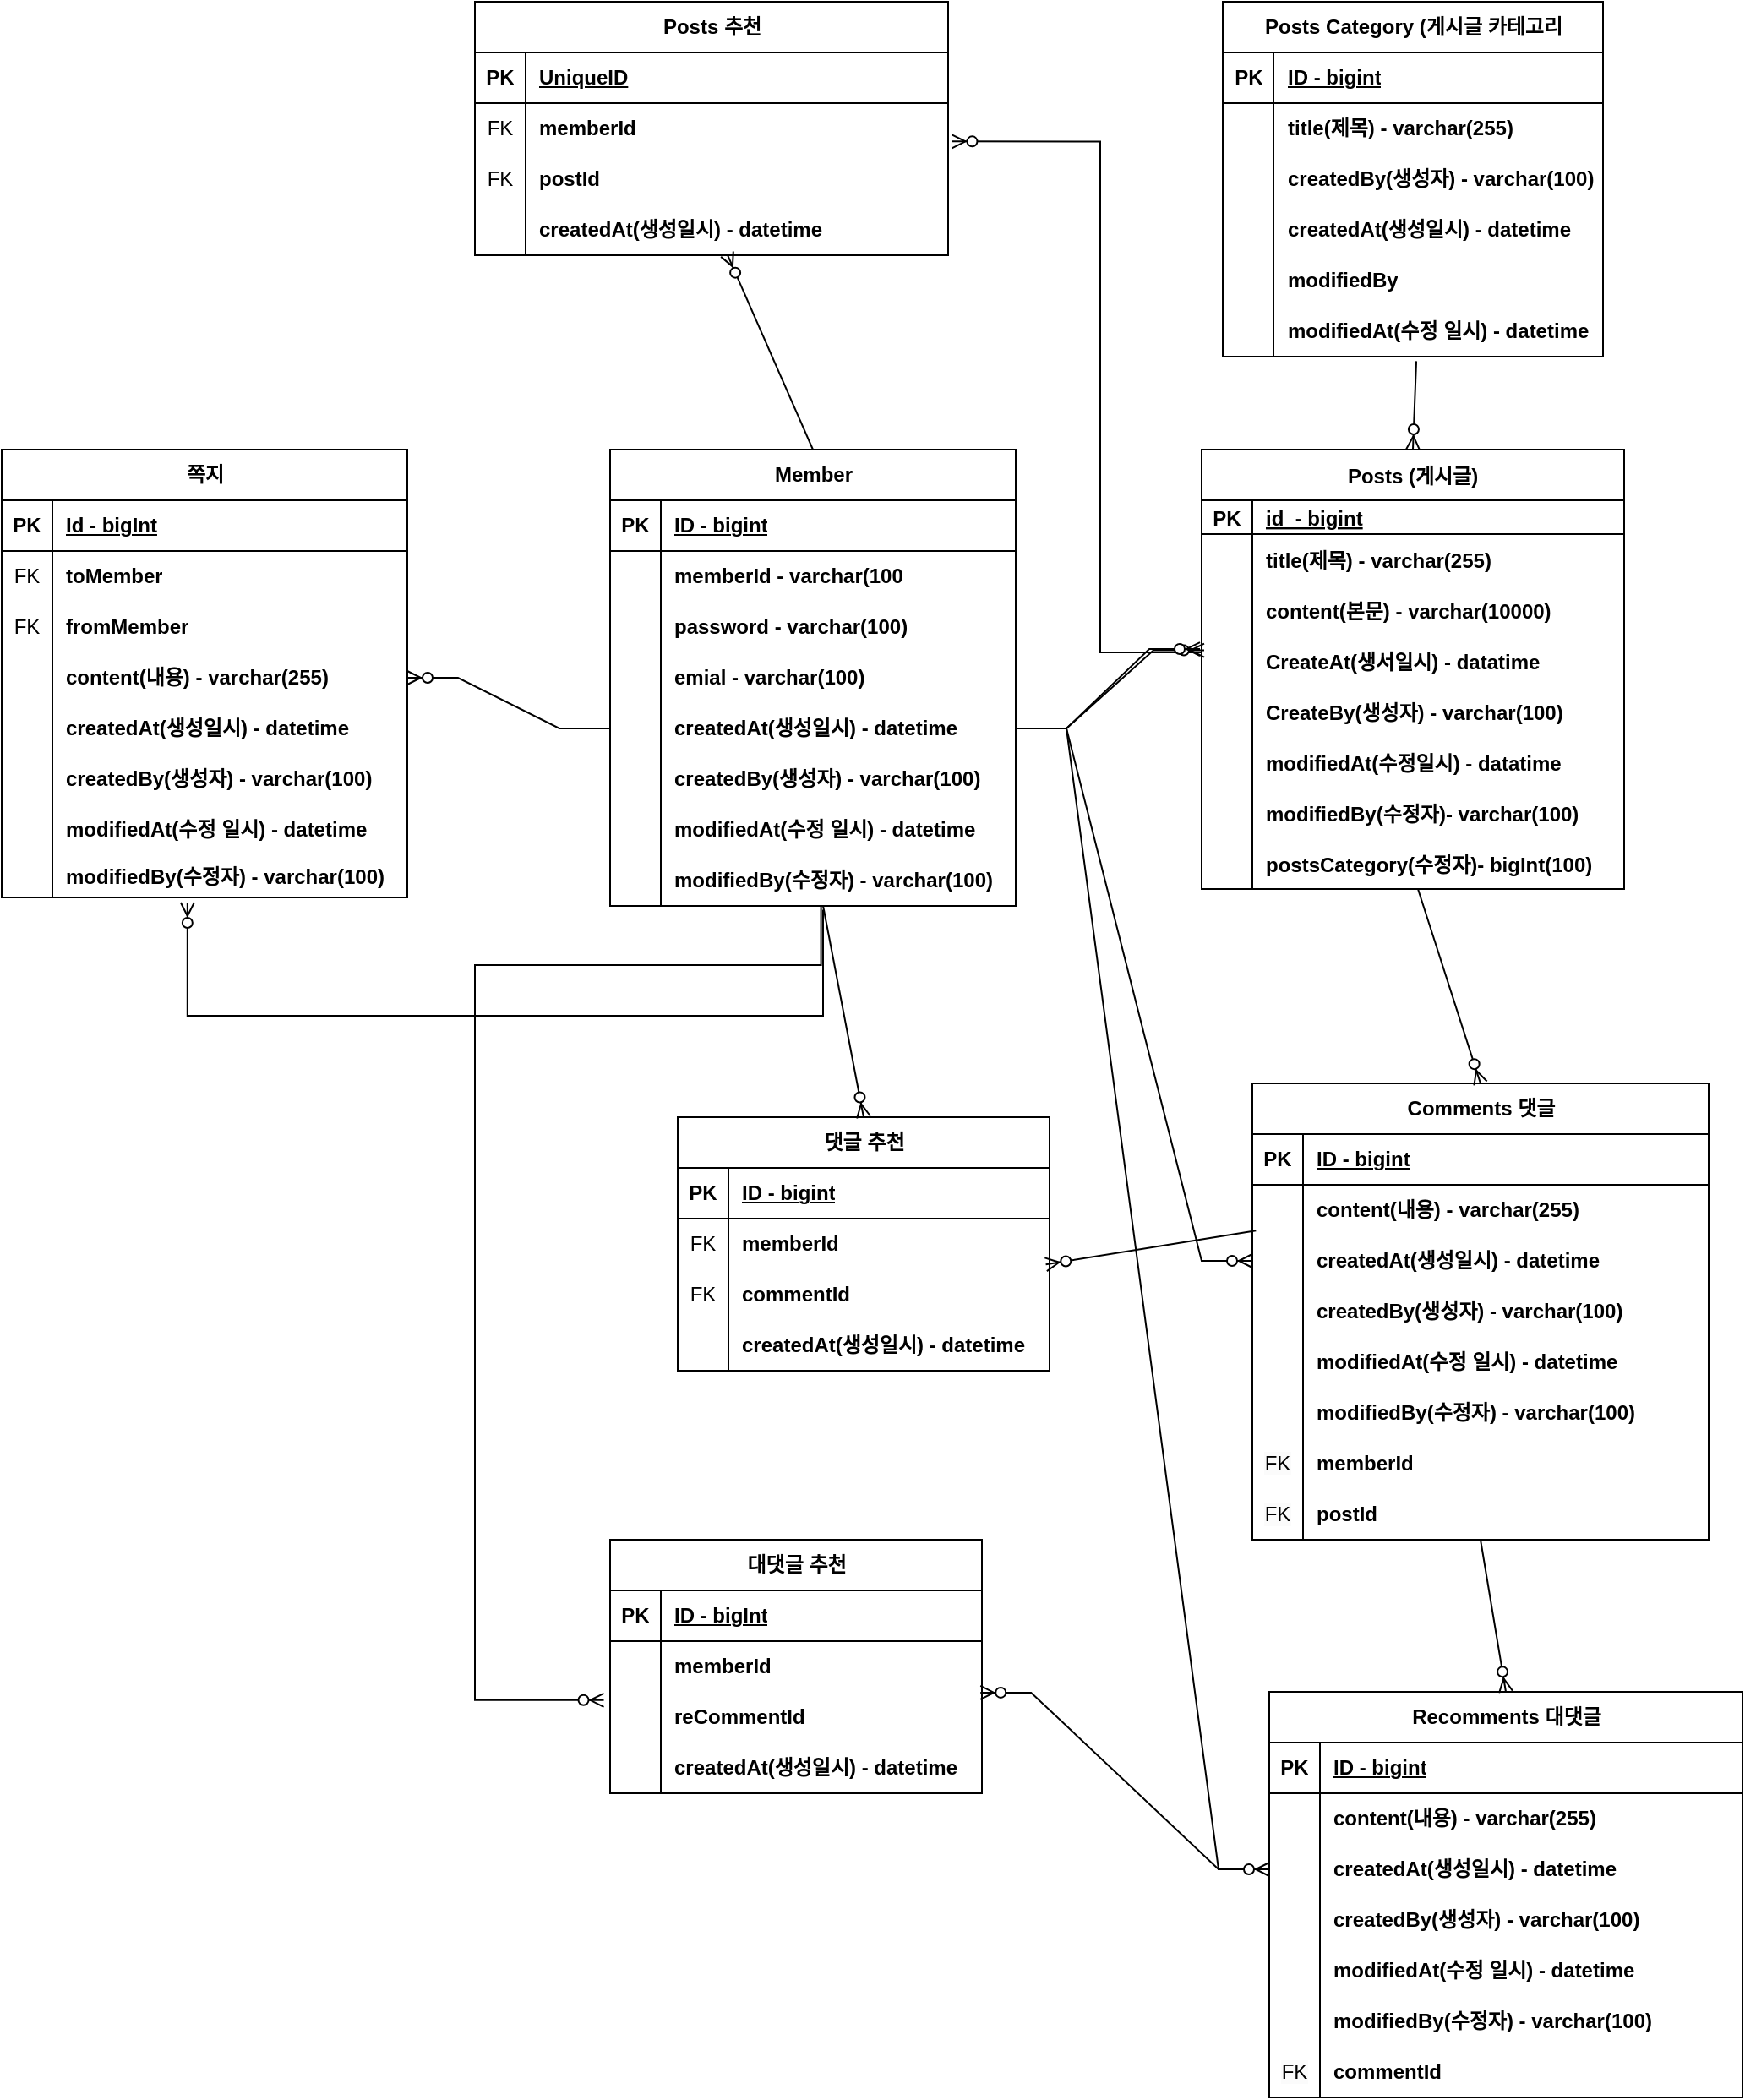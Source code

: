 <mxfile version="21.1.2" type="github">
  <diagram id="Rg6gAZv0fVzvhQYl-mtv" name="페이지-1">
    <mxGraphModel dx="1434" dy="688" grid="1" gridSize="10" guides="1" tooltips="1" connect="1" arrows="1" fold="1" page="1" pageScale="1" pageWidth="2339" pageHeight="3300" math="0" shadow="0">
      <root>
        <mxCell id="0" />
        <mxCell id="1" parent="0" />
        <mxCell id="nBMLSRzNNS2__wy9L2iZ-1" value="Member" style="shape=table;startSize=30;container=1;collapsible=1;childLayout=tableLayout;fixedRows=1;rowLines=0;fontStyle=1;align=center;resizeLast=1;html=1;" parent="1" vertex="1">
          <mxGeometry x="420" y="495" width="240" height="270" as="geometry">
            <mxRectangle x="320" y="280" width="90" height="30" as="alternateBounds" />
          </mxGeometry>
        </mxCell>
        <mxCell id="nBMLSRzNNS2__wy9L2iZ-2" value="" style="shape=tableRow;horizontal=0;startSize=0;swimlaneHead=0;swimlaneBody=0;fillColor=none;collapsible=0;dropTarget=0;points=[[0,0.5],[1,0.5]];portConstraint=eastwest;top=0;left=0;right=0;bottom=1;" parent="nBMLSRzNNS2__wy9L2iZ-1" vertex="1">
          <mxGeometry y="30" width="240" height="30" as="geometry" />
        </mxCell>
        <mxCell id="nBMLSRzNNS2__wy9L2iZ-3" value="PK" style="shape=partialRectangle;connectable=0;fillColor=none;top=0;left=0;bottom=0;right=0;fontStyle=1;overflow=hidden;whiteSpace=wrap;html=1;" parent="nBMLSRzNNS2__wy9L2iZ-2" vertex="1">
          <mxGeometry width="30" height="30" as="geometry">
            <mxRectangle width="30" height="30" as="alternateBounds" />
          </mxGeometry>
        </mxCell>
        <mxCell id="nBMLSRzNNS2__wy9L2iZ-4" value="ID - bigint" style="shape=partialRectangle;connectable=0;fillColor=none;top=0;left=0;bottom=0;right=0;align=left;spacingLeft=6;fontStyle=5;overflow=hidden;whiteSpace=wrap;html=1;" parent="nBMLSRzNNS2__wy9L2iZ-2" vertex="1">
          <mxGeometry x="30" width="210" height="30" as="geometry">
            <mxRectangle width="210" height="30" as="alternateBounds" />
          </mxGeometry>
        </mxCell>
        <mxCell id="nBMLSRzNNS2__wy9L2iZ-5" value="" style="shape=tableRow;horizontal=0;startSize=0;swimlaneHead=0;swimlaneBody=0;fillColor=none;collapsible=0;dropTarget=0;points=[[0,0.5],[1,0.5]];portConstraint=eastwest;top=0;left=0;right=0;bottom=0;" parent="nBMLSRzNNS2__wy9L2iZ-1" vertex="1">
          <mxGeometry y="60" width="240" height="30" as="geometry" />
        </mxCell>
        <mxCell id="nBMLSRzNNS2__wy9L2iZ-6" value="" style="shape=partialRectangle;connectable=0;fillColor=none;top=0;left=0;bottom=0;right=0;editable=1;overflow=hidden;whiteSpace=wrap;html=1;" parent="nBMLSRzNNS2__wy9L2iZ-5" vertex="1">
          <mxGeometry width="30" height="30" as="geometry">
            <mxRectangle width="30" height="30" as="alternateBounds" />
          </mxGeometry>
        </mxCell>
        <mxCell id="nBMLSRzNNS2__wy9L2iZ-7" value="memberId - varchar(100&lt;span style=&quot;white-space: pre;&quot;&gt; &lt;/span&gt;" style="shape=partialRectangle;connectable=0;fillColor=none;top=0;left=0;bottom=0;right=0;align=left;spacingLeft=6;overflow=hidden;whiteSpace=wrap;html=1;fontStyle=1" parent="nBMLSRzNNS2__wy9L2iZ-5" vertex="1">
          <mxGeometry x="30" width="210" height="30" as="geometry">
            <mxRectangle width="210" height="30" as="alternateBounds" />
          </mxGeometry>
        </mxCell>
        <mxCell id="h_K96afvL8muvixjixdW-2" value="" style="shape=tableRow;horizontal=0;startSize=0;swimlaneHead=0;swimlaneBody=0;fillColor=none;collapsible=0;dropTarget=0;points=[[0,0.5],[1,0.5]];portConstraint=eastwest;top=0;left=0;right=0;bottom=0;" vertex="1" parent="nBMLSRzNNS2__wy9L2iZ-1">
          <mxGeometry y="90" width="240" height="30" as="geometry" />
        </mxCell>
        <mxCell id="h_K96afvL8muvixjixdW-3" value="" style="shape=partialRectangle;connectable=0;fillColor=none;top=0;left=0;bottom=0;right=0;editable=1;overflow=hidden;whiteSpace=wrap;html=1;" vertex="1" parent="h_K96afvL8muvixjixdW-2">
          <mxGeometry width="30" height="30" as="geometry">
            <mxRectangle width="30" height="30" as="alternateBounds" />
          </mxGeometry>
        </mxCell>
        <mxCell id="h_K96afvL8muvixjixdW-4" value="password - varchar(100)" style="shape=partialRectangle;connectable=0;fillColor=none;top=0;left=0;bottom=0;right=0;align=left;spacingLeft=6;overflow=hidden;whiteSpace=wrap;html=1;fontStyle=1" vertex="1" parent="h_K96afvL8muvixjixdW-2">
          <mxGeometry x="30" width="210" height="30" as="geometry">
            <mxRectangle width="210" height="30" as="alternateBounds" />
          </mxGeometry>
        </mxCell>
        <mxCell id="nBMLSRzNNS2__wy9L2iZ-8" value="" style="shape=tableRow;horizontal=0;startSize=0;swimlaneHead=0;swimlaneBody=0;fillColor=none;collapsible=0;dropTarget=0;points=[[0,0.5],[1,0.5]];portConstraint=eastwest;top=0;left=0;right=0;bottom=0;" parent="nBMLSRzNNS2__wy9L2iZ-1" vertex="1">
          <mxGeometry y="120" width="240" height="30" as="geometry" />
        </mxCell>
        <mxCell id="nBMLSRzNNS2__wy9L2iZ-9" value="" style="shape=partialRectangle;connectable=0;fillColor=none;top=0;left=0;bottom=0;right=0;editable=1;overflow=hidden;whiteSpace=wrap;html=1;" parent="nBMLSRzNNS2__wy9L2iZ-8" vertex="1">
          <mxGeometry width="30" height="30" as="geometry">
            <mxRectangle width="30" height="30" as="alternateBounds" />
          </mxGeometry>
        </mxCell>
        <mxCell id="nBMLSRzNNS2__wy9L2iZ-10" value="emial - varchar(100)" style="shape=partialRectangle;connectable=0;fillColor=none;top=0;left=0;bottom=0;right=0;align=left;spacingLeft=6;overflow=hidden;whiteSpace=wrap;html=1;fontStyle=1" parent="nBMLSRzNNS2__wy9L2iZ-8" vertex="1">
          <mxGeometry x="30" width="210" height="30" as="geometry">
            <mxRectangle width="210" height="30" as="alternateBounds" />
          </mxGeometry>
        </mxCell>
        <mxCell id="nBMLSRzNNS2__wy9L2iZ-44" value="" style="shape=tableRow;horizontal=0;startSize=0;swimlaneHead=0;swimlaneBody=0;fillColor=none;collapsible=0;dropTarget=0;points=[[0,0.5],[1,0.5]];portConstraint=eastwest;top=0;left=0;right=0;bottom=0;" parent="nBMLSRzNNS2__wy9L2iZ-1" vertex="1">
          <mxGeometry y="150" width="240" height="30" as="geometry" />
        </mxCell>
        <mxCell id="nBMLSRzNNS2__wy9L2iZ-45" value="" style="shape=partialRectangle;connectable=0;fillColor=none;top=0;left=0;bottom=0;right=0;editable=1;overflow=hidden;whiteSpace=wrap;html=1;" parent="nBMLSRzNNS2__wy9L2iZ-44" vertex="1">
          <mxGeometry width="30" height="30" as="geometry">
            <mxRectangle width="30" height="30" as="alternateBounds" />
          </mxGeometry>
        </mxCell>
        <mxCell id="nBMLSRzNNS2__wy9L2iZ-46" value="createdAt(생성일시) - datetime" style="shape=partialRectangle;connectable=0;fillColor=none;top=0;left=0;bottom=0;right=0;align=left;spacingLeft=6;overflow=hidden;whiteSpace=wrap;html=1;fontStyle=1" parent="nBMLSRzNNS2__wy9L2iZ-44" vertex="1">
          <mxGeometry x="30" width="210" height="30" as="geometry">
            <mxRectangle width="210" height="30" as="alternateBounds" />
          </mxGeometry>
        </mxCell>
        <mxCell id="nBMLSRzNNS2__wy9L2iZ-11" value="" style="shape=tableRow;horizontal=0;startSize=0;swimlaneHead=0;swimlaneBody=0;fillColor=none;collapsible=0;dropTarget=0;points=[[0,0.5],[1,0.5]];portConstraint=eastwest;top=0;left=0;right=0;bottom=0;" parent="nBMLSRzNNS2__wy9L2iZ-1" vertex="1">
          <mxGeometry y="180" width="240" height="30" as="geometry" />
        </mxCell>
        <mxCell id="nBMLSRzNNS2__wy9L2iZ-12" value="" style="shape=partialRectangle;connectable=0;fillColor=none;top=0;left=0;bottom=0;right=0;editable=1;overflow=hidden;whiteSpace=wrap;html=1;" parent="nBMLSRzNNS2__wy9L2iZ-11" vertex="1">
          <mxGeometry width="30" height="30" as="geometry">
            <mxRectangle width="30" height="30" as="alternateBounds" />
          </mxGeometry>
        </mxCell>
        <mxCell id="nBMLSRzNNS2__wy9L2iZ-13" value="createdBy(생성자) - varchar(100)" style="shape=partialRectangle;connectable=0;fillColor=none;top=0;left=0;bottom=0;right=0;align=left;spacingLeft=6;overflow=hidden;whiteSpace=wrap;html=1;fontStyle=1" parent="nBMLSRzNNS2__wy9L2iZ-11" vertex="1">
          <mxGeometry x="30" width="210" height="30" as="geometry">
            <mxRectangle width="210" height="30" as="alternateBounds" />
          </mxGeometry>
        </mxCell>
        <mxCell id="nBMLSRzNNS2__wy9L2iZ-47" value="" style="shape=tableRow;horizontal=0;startSize=0;swimlaneHead=0;swimlaneBody=0;fillColor=none;collapsible=0;dropTarget=0;points=[[0,0.5],[1,0.5]];portConstraint=eastwest;top=0;left=0;right=0;bottom=0;" parent="nBMLSRzNNS2__wy9L2iZ-1" vertex="1">
          <mxGeometry y="210" width="240" height="30" as="geometry" />
        </mxCell>
        <mxCell id="nBMLSRzNNS2__wy9L2iZ-48" value="" style="shape=partialRectangle;connectable=0;fillColor=none;top=0;left=0;bottom=0;right=0;editable=1;overflow=hidden;whiteSpace=wrap;html=1;" parent="nBMLSRzNNS2__wy9L2iZ-47" vertex="1">
          <mxGeometry width="30" height="30" as="geometry">
            <mxRectangle width="30" height="30" as="alternateBounds" />
          </mxGeometry>
        </mxCell>
        <mxCell id="nBMLSRzNNS2__wy9L2iZ-49" value="modifiedAt(수정 일시) - datetime" style="shape=partialRectangle;connectable=0;fillColor=none;top=0;left=0;bottom=0;right=0;align=left;spacingLeft=6;overflow=hidden;whiteSpace=wrap;html=1;fontStyle=1" parent="nBMLSRzNNS2__wy9L2iZ-47" vertex="1">
          <mxGeometry x="30" width="210" height="30" as="geometry">
            <mxRectangle width="210" height="30" as="alternateBounds" />
          </mxGeometry>
        </mxCell>
        <mxCell id="nBMLSRzNNS2__wy9L2iZ-50" value="" style="shape=tableRow;horizontal=0;startSize=0;swimlaneHead=0;swimlaneBody=0;fillColor=none;collapsible=0;dropTarget=0;points=[[0,0.5],[1,0.5]];portConstraint=eastwest;top=0;left=0;right=0;bottom=0;" parent="nBMLSRzNNS2__wy9L2iZ-1" vertex="1">
          <mxGeometry y="240" width="240" height="30" as="geometry" />
        </mxCell>
        <mxCell id="nBMLSRzNNS2__wy9L2iZ-51" value="" style="shape=partialRectangle;connectable=0;fillColor=none;top=0;left=0;bottom=0;right=0;editable=1;overflow=hidden;whiteSpace=wrap;html=1;" parent="nBMLSRzNNS2__wy9L2iZ-50" vertex="1">
          <mxGeometry width="30" height="30" as="geometry">
            <mxRectangle width="30" height="30" as="alternateBounds" />
          </mxGeometry>
        </mxCell>
        <mxCell id="nBMLSRzNNS2__wy9L2iZ-52" value="modifiedBy(수정자) - varchar(100)" style="shape=partialRectangle;connectable=0;fillColor=none;top=0;left=0;bottom=0;right=0;align=left;spacingLeft=6;overflow=hidden;whiteSpace=wrap;html=1;fontStyle=1" parent="nBMLSRzNNS2__wy9L2iZ-50" vertex="1">
          <mxGeometry x="30" width="210" height="30" as="geometry">
            <mxRectangle width="210" height="30" as="alternateBounds" />
          </mxGeometry>
        </mxCell>
        <mxCell id="nBMLSRzNNS2__wy9L2iZ-15" value="Posts (게시글)" style="shape=table;startSize=30;container=1;collapsible=1;childLayout=tableLayout;fixedRows=1;rowLines=0;fontStyle=1;align=center;resizeLast=1;" parent="1" vertex="1">
          <mxGeometry x="770" y="495" width="250" height="260" as="geometry" />
        </mxCell>
        <mxCell id="nBMLSRzNNS2__wy9L2iZ-16" value="" style="shape=partialRectangle;collapsible=0;dropTarget=0;pointerEvents=0;fillColor=none;points=[[0,0.5],[1,0.5]];portConstraint=eastwest;top=0;left=0;right=0;bottom=1;" parent="nBMLSRzNNS2__wy9L2iZ-15" vertex="1">
          <mxGeometry y="30" width="250" height="20" as="geometry" />
        </mxCell>
        <mxCell id="nBMLSRzNNS2__wy9L2iZ-17" value="PK" style="shape=partialRectangle;overflow=hidden;connectable=0;fillColor=none;top=0;left=0;bottom=0;right=0;fontStyle=1;" parent="nBMLSRzNNS2__wy9L2iZ-16" vertex="1">
          <mxGeometry width="30" height="20" as="geometry">
            <mxRectangle width="30" height="20" as="alternateBounds" />
          </mxGeometry>
        </mxCell>
        <mxCell id="nBMLSRzNNS2__wy9L2iZ-18" value="id  - bigint" style="shape=partialRectangle;overflow=hidden;connectable=0;fillColor=none;top=0;left=0;bottom=0;right=0;align=left;spacingLeft=6;fontStyle=5;" parent="nBMLSRzNNS2__wy9L2iZ-16" vertex="1">
          <mxGeometry x="30" width="220" height="20" as="geometry">
            <mxRectangle width="220" height="20" as="alternateBounds" />
          </mxGeometry>
        </mxCell>
        <mxCell id="nBMLSRzNNS2__wy9L2iZ-19" value="" style="shape=partialRectangle;collapsible=0;dropTarget=0;pointerEvents=0;fillColor=none;points=[[0,0.5],[1,0.5]];portConstraint=eastwest;top=0;left=0;right=0;bottom=0;" parent="nBMLSRzNNS2__wy9L2iZ-15" vertex="1">
          <mxGeometry y="50" width="250" height="30" as="geometry" />
        </mxCell>
        <mxCell id="nBMLSRzNNS2__wy9L2iZ-20" value="" style="shape=partialRectangle;overflow=hidden;connectable=0;fillColor=none;top=0;left=0;bottom=0;right=0;" parent="nBMLSRzNNS2__wy9L2iZ-19" vertex="1">
          <mxGeometry width="30" height="30" as="geometry">
            <mxRectangle width="30" height="30" as="alternateBounds" />
          </mxGeometry>
        </mxCell>
        <mxCell id="nBMLSRzNNS2__wy9L2iZ-21" value="title(제목) - varchar(255)" style="shape=partialRectangle;overflow=hidden;connectable=0;fillColor=none;top=0;left=0;bottom=0;right=0;align=left;spacingLeft=6;fontStyle=1" parent="nBMLSRzNNS2__wy9L2iZ-19" vertex="1">
          <mxGeometry x="30" width="220" height="30" as="geometry">
            <mxRectangle width="220" height="30" as="alternateBounds" />
          </mxGeometry>
        </mxCell>
        <mxCell id="nBMLSRzNNS2__wy9L2iZ-22" value="" style="shape=partialRectangle;collapsible=0;dropTarget=0;pointerEvents=0;fillColor=none;points=[[0,0.5],[1,0.5]];portConstraint=eastwest;top=0;left=0;right=0;bottom=0;" parent="nBMLSRzNNS2__wy9L2iZ-15" vertex="1">
          <mxGeometry y="80" width="250" height="30" as="geometry" />
        </mxCell>
        <mxCell id="nBMLSRzNNS2__wy9L2iZ-23" value="" style="shape=partialRectangle;overflow=hidden;connectable=0;fillColor=none;top=0;left=0;bottom=0;right=0;" parent="nBMLSRzNNS2__wy9L2iZ-22" vertex="1">
          <mxGeometry width="30" height="30" as="geometry">
            <mxRectangle width="30" height="30" as="alternateBounds" />
          </mxGeometry>
        </mxCell>
        <mxCell id="nBMLSRzNNS2__wy9L2iZ-24" value="content(본문) - varchar(10000)" style="shape=partialRectangle;overflow=hidden;connectable=0;fillColor=none;top=0;left=0;bottom=0;right=0;align=left;spacingLeft=6;fontStyle=1" parent="nBMLSRzNNS2__wy9L2iZ-22" vertex="1">
          <mxGeometry x="30" width="220" height="30" as="geometry">
            <mxRectangle width="220" height="30" as="alternateBounds" />
          </mxGeometry>
        </mxCell>
        <mxCell id="nBMLSRzNNS2__wy9L2iZ-28" value="" style="shape=partialRectangle;collapsible=0;dropTarget=0;pointerEvents=0;fillColor=none;points=[[0,0.5],[1,0.5]];portConstraint=eastwest;top=0;left=0;right=0;bottom=0;" parent="nBMLSRzNNS2__wy9L2iZ-15" vertex="1">
          <mxGeometry y="110" width="250" height="30" as="geometry" />
        </mxCell>
        <mxCell id="nBMLSRzNNS2__wy9L2iZ-29" value="" style="shape=partialRectangle;overflow=hidden;connectable=0;fillColor=none;top=0;left=0;bottom=0;right=0;" parent="nBMLSRzNNS2__wy9L2iZ-28" vertex="1">
          <mxGeometry width="30" height="30" as="geometry">
            <mxRectangle width="30" height="30" as="alternateBounds" />
          </mxGeometry>
        </mxCell>
        <mxCell id="nBMLSRzNNS2__wy9L2iZ-30" value="CreateAt(생서일시) - datatime" style="shape=partialRectangle;overflow=hidden;connectable=0;fillColor=none;top=0;left=0;bottom=0;right=0;align=left;spacingLeft=6;fontStyle=1" parent="nBMLSRzNNS2__wy9L2iZ-28" vertex="1">
          <mxGeometry x="30" width="220" height="30" as="geometry">
            <mxRectangle width="220" height="30" as="alternateBounds" />
          </mxGeometry>
        </mxCell>
        <mxCell id="nBMLSRzNNS2__wy9L2iZ-31" value="" style="shape=partialRectangle;collapsible=0;dropTarget=0;pointerEvents=0;fillColor=none;points=[[0,0.5],[1,0.5]];portConstraint=eastwest;top=0;left=0;right=0;bottom=0;" parent="nBMLSRzNNS2__wy9L2iZ-15" vertex="1">
          <mxGeometry y="140" width="250" height="30" as="geometry" />
        </mxCell>
        <mxCell id="nBMLSRzNNS2__wy9L2iZ-32" value="" style="shape=partialRectangle;overflow=hidden;connectable=0;fillColor=none;top=0;left=0;bottom=0;right=0;" parent="nBMLSRzNNS2__wy9L2iZ-31" vertex="1">
          <mxGeometry width="30" height="30" as="geometry">
            <mxRectangle width="30" height="30" as="alternateBounds" />
          </mxGeometry>
        </mxCell>
        <mxCell id="nBMLSRzNNS2__wy9L2iZ-33" value="CreateBy(생성자) - varchar(100)" style="shape=partialRectangle;overflow=hidden;connectable=0;fillColor=none;top=0;left=0;bottom=0;right=0;align=left;spacingLeft=6;fontStyle=1" parent="nBMLSRzNNS2__wy9L2iZ-31" vertex="1">
          <mxGeometry x="30" width="220" height="30" as="geometry">
            <mxRectangle width="220" height="30" as="alternateBounds" />
          </mxGeometry>
        </mxCell>
        <mxCell id="nBMLSRzNNS2__wy9L2iZ-34" value="" style="shape=partialRectangle;collapsible=0;dropTarget=0;pointerEvents=0;fillColor=none;points=[[0,0.5],[1,0.5]];portConstraint=eastwest;top=0;left=0;right=0;bottom=0;" parent="nBMLSRzNNS2__wy9L2iZ-15" vertex="1">
          <mxGeometry y="170" width="250" height="30" as="geometry" />
        </mxCell>
        <mxCell id="nBMLSRzNNS2__wy9L2iZ-35" value="" style="shape=partialRectangle;overflow=hidden;connectable=0;fillColor=none;top=0;left=0;bottom=0;right=0;" parent="nBMLSRzNNS2__wy9L2iZ-34" vertex="1">
          <mxGeometry width="30" height="30" as="geometry">
            <mxRectangle width="30" height="30" as="alternateBounds" />
          </mxGeometry>
        </mxCell>
        <mxCell id="nBMLSRzNNS2__wy9L2iZ-36" value="modifiedAt(수정일시) - datatime" style="shape=partialRectangle;overflow=hidden;connectable=0;fillColor=none;top=0;left=0;bottom=0;right=0;align=left;spacingLeft=6;fontStyle=1" parent="nBMLSRzNNS2__wy9L2iZ-34" vertex="1">
          <mxGeometry x="30" width="220" height="30" as="geometry">
            <mxRectangle width="220" height="30" as="alternateBounds" />
          </mxGeometry>
        </mxCell>
        <mxCell id="nBMLSRzNNS2__wy9L2iZ-37" value="" style="shape=partialRectangle;collapsible=0;dropTarget=0;pointerEvents=0;fillColor=none;points=[[0,0.5],[1,0.5]];portConstraint=eastwest;top=0;left=0;right=0;bottom=0;" parent="nBMLSRzNNS2__wy9L2iZ-15" vertex="1">
          <mxGeometry y="200" width="250" height="30" as="geometry" />
        </mxCell>
        <mxCell id="nBMLSRzNNS2__wy9L2iZ-38" value="" style="shape=partialRectangle;overflow=hidden;connectable=0;fillColor=none;top=0;left=0;bottom=0;right=0;" parent="nBMLSRzNNS2__wy9L2iZ-37" vertex="1">
          <mxGeometry width="30" height="30" as="geometry">
            <mxRectangle width="30" height="30" as="alternateBounds" />
          </mxGeometry>
        </mxCell>
        <mxCell id="nBMLSRzNNS2__wy9L2iZ-39" value="modifiedBy(수정자)- varchar(100)" style="shape=partialRectangle;overflow=hidden;connectable=0;fillColor=none;top=0;left=0;bottom=0;right=0;align=left;spacingLeft=6;fontStyle=1" parent="nBMLSRzNNS2__wy9L2iZ-37" vertex="1">
          <mxGeometry x="30" width="220" height="30" as="geometry">
            <mxRectangle width="220" height="30" as="alternateBounds" />
          </mxGeometry>
        </mxCell>
        <mxCell id="h_K96afvL8muvixjixdW-23" value="" style="shape=partialRectangle;collapsible=0;dropTarget=0;pointerEvents=0;fillColor=none;points=[[0,0.5],[1,0.5]];portConstraint=eastwest;top=0;left=0;right=0;bottom=0;" vertex="1" parent="nBMLSRzNNS2__wy9L2iZ-15">
          <mxGeometry y="230" width="250" height="30" as="geometry" />
        </mxCell>
        <mxCell id="h_K96afvL8muvixjixdW-24" value="" style="shape=partialRectangle;overflow=hidden;connectable=0;fillColor=none;top=0;left=0;bottom=0;right=0;" vertex="1" parent="h_K96afvL8muvixjixdW-23">
          <mxGeometry width="30" height="30" as="geometry">
            <mxRectangle width="30" height="30" as="alternateBounds" />
          </mxGeometry>
        </mxCell>
        <mxCell id="h_K96afvL8muvixjixdW-25" value="postsCategory(수정자)- bigInt(100)" style="shape=partialRectangle;overflow=hidden;connectable=0;fillColor=none;top=0;left=0;bottom=0;right=0;align=left;spacingLeft=6;fontStyle=1" vertex="1" parent="h_K96afvL8muvixjixdW-23">
          <mxGeometry x="30" width="220" height="30" as="geometry">
            <mxRectangle width="220" height="30" as="alternateBounds" />
          </mxGeometry>
        </mxCell>
        <mxCell id="nBMLSRzNNS2__wy9L2iZ-75" value="쪽지" style="shape=table;startSize=30;container=1;collapsible=1;childLayout=tableLayout;fixedRows=1;rowLines=0;fontStyle=1;align=center;resizeLast=1;html=1;" parent="1" vertex="1">
          <mxGeometry x="60" y="495" width="240" height="265" as="geometry" />
        </mxCell>
        <mxCell id="nBMLSRzNNS2__wy9L2iZ-76" value="" style="shape=tableRow;horizontal=0;startSize=0;swimlaneHead=0;swimlaneBody=0;fillColor=none;collapsible=0;dropTarget=0;points=[[0,0.5],[1,0.5]];portConstraint=eastwest;top=0;left=0;right=0;bottom=1;" parent="nBMLSRzNNS2__wy9L2iZ-75" vertex="1">
          <mxGeometry y="30" width="240" height="30" as="geometry" />
        </mxCell>
        <mxCell id="nBMLSRzNNS2__wy9L2iZ-77" value="PK" style="shape=partialRectangle;connectable=0;fillColor=none;top=0;left=0;bottom=0;right=0;fontStyle=1;overflow=hidden;whiteSpace=wrap;html=1;" parent="nBMLSRzNNS2__wy9L2iZ-76" vertex="1">
          <mxGeometry width="30" height="30" as="geometry">
            <mxRectangle width="30" height="30" as="alternateBounds" />
          </mxGeometry>
        </mxCell>
        <mxCell id="nBMLSRzNNS2__wy9L2iZ-78" value="Id - bigInt" style="shape=partialRectangle;connectable=0;fillColor=none;top=0;left=0;bottom=0;right=0;align=left;spacingLeft=6;fontStyle=5;overflow=hidden;whiteSpace=wrap;html=1;" parent="nBMLSRzNNS2__wy9L2iZ-76" vertex="1">
          <mxGeometry x="30" width="210" height="30" as="geometry">
            <mxRectangle width="210" height="30" as="alternateBounds" />
          </mxGeometry>
        </mxCell>
        <mxCell id="nBMLSRzNNS2__wy9L2iZ-79" value="" style="shape=tableRow;horizontal=0;startSize=0;swimlaneHead=0;swimlaneBody=0;fillColor=none;collapsible=0;dropTarget=0;points=[[0,0.5],[1,0.5]];portConstraint=eastwest;top=0;left=0;right=0;bottom=0;" parent="nBMLSRzNNS2__wy9L2iZ-75" vertex="1">
          <mxGeometry y="60" width="240" height="30" as="geometry" />
        </mxCell>
        <mxCell id="nBMLSRzNNS2__wy9L2iZ-80" value="FK" style="shape=partialRectangle;connectable=0;fillColor=none;top=0;left=0;bottom=0;right=0;editable=1;overflow=hidden;whiteSpace=wrap;html=1;" parent="nBMLSRzNNS2__wy9L2iZ-79" vertex="1">
          <mxGeometry width="30" height="30" as="geometry">
            <mxRectangle width="30" height="30" as="alternateBounds" />
          </mxGeometry>
        </mxCell>
        <mxCell id="nBMLSRzNNS2__wy9L2iZ-81" value="toMember" style="shape=partialRectangle;connectable=0;fillColor=none;top=0;left=0;bottom=0;right=0;align=left;spacingLeft=6;overflow=hidden;whiteSpace=wrap;html=1;fontStyle=1" parent="nBMLSRzNNS2__wy9L2iZ-79" vertex="1">
          <mxGeometry x="30" width="210" height="30" as="geometry">
            <mxRectangle width="210" height="30" as="alternateBounds" />
          </mxGeometry>
        </mxCell>
        <mxCell id="nBMLSRzNNS2__wy9L2iZ-82" value="" style="shape=tableRow;horizontal=0;startSize=0;swimlaneHead=0;swimlaneBody=0;fillColor=none;collapsible=0;dropTarget=0;points=[[0,0.5],[1,0.5]];portConstraint=eastwest;top=0;left=0;right=0;bottom=0;" parent="nBMLSRzNNS2__wy9L2iZ-75" vertex="1">
          <mxGeometry y="90" width="240" height="30" as="geometry" />
        </mxCell>
        <mxCell id="nBMLSRzNNS2__wy9L2iZ-83" value="FK" style="shape=partialRectangle;connectable=0;fillColor=none;top=0;left=0;bottom=0;right=0;editable=1;overflow=hidden;whiteSpace=wrap;html=1;" parent="nBMLSRzNNS2__wy9L2iZ-82" vertex="1">
          <mxGeometry width="30" height="30" as="geometry">
            <mxRectangle width="30" height="30" as="alternateBounds" />
          </mxGeometry>
        </mxCell>
        <mxCell id="nBMLSRzNNS2__wy9L2iZ-84" value="fromMember" style="shape=partialRectangle;connectable=0;fillColor=none;top=0;left=0;bottom=0;right=0;align=left;spacingLeft=6;overflow=hidden;whiteSpace=wrap;html=1;fontStyle=1" parent="nBMLSRzNNS2__wy9L2iZ-82" vertex="1">
          <mxGeometry x="30" width="210" height="30" as="geometry">
            <mxRectangle width="210" height="30" as="alternateBounds" />
          </mxGeometry>
        </mxCell>
        <mxCell id="nBMLSRzNNS2__wy9L2iZ-85" value="" style="shape=tableRow;horizontal=0;startSize=0;swimlaneHead=0;swimlaneBody=0;fillColor=none;collapsible=0;dropTarget=0;points=[[0,0.5],[1,0.5]];portConstraint=eastwest;top=0;left=0;right=0;bottom=0;" parent="nBMLSRzNNS2__wy9L2iZ-75" vertex="1">
          <mxGeometry y="120" width="240" height="30" as="geometry" />
        </mxCell>
        <mxCell id="nBMLSRzNNS2__wy9L2iZ-86" value="" style="shape=partialRectangle;connectable=0;fillColor=none;top=0;left=0;bottom=0;right=0;editable=1;overflow=hidden;whiteSpace=wrap;html=1;" parent="nBMLSRzNNS2__wy9L2iZ-85" vertex="1">
          <mxGeometry width="30" height="30" as="geometry">
            <mxRectangle width="30" height="30" as="alternateBounds" />
          </mxGeometry>
        </mxCell>
        <mxCell id="nBMLSRzNNS2__wy9L2iZ-87" value="content(내용) - varchar(255)" style="shape=partialRectangle;connectable=0;fillColor=none;top=0;left=0;bottom=0;right=0;align=left;spacingLeft=6;overflow=hidden;whiteSpace=wrap;html=1;fontStyle=1" parent="nBMLSRzNNS2__wy9L2iZ-85" vertex="1">
          <mxGeometry x="30" width="210" height="30" as="geometry">
            <mxRectangle width="210" height="30" as="alternateBounds" />
          </mxGeometry>
        </mxCell>
        <mxCell id="nBMLSRzNNS2__wy9L2iZ-162" value="" style="shape=tableRow;horizontal=0;startSize=0;swimlaneHead=0;swimlaneBody=0;fillColor=none;collapsible=0;dropTarget=0;points=[[0,0.5],[1,0.5]];portConstraint=eastwest;top=0;left=0;right=0;bottom=0;" parent="nBMLSRzNNS2__wy9L2iZ-75" vertex="1">
          <mxGeometry y="150" width="240" height="30" as="geometry" />
        </mxCell>
        <mxCell id="nBMLSRzNNS2__wy9L2iZ-163" value="" style="shape=partialRectangle;connectable=0;fillColor=none;top=0;left=0;bottom=0;right=0;editable=1;overflow=hidden;whiteSpace=wrap;html=1;" parent="nBMLSRzNNS2__wy9L2iZ-162" vertex="1">
          <mxGeometry width="30" height="30" as="geometry">
            <mxRectangle width="30" height="30" as="alternateBounds" />
          </mxGeometry>
        </mxCell>
        <mxCell id="nBMLSRzNNS2__wy9L2iZ-164" value="createdAt(생성일시) - datetime" style="shape=partialRectangle;connectable=0;fillColor=none;top=0;left=0;bottom=0;right=0;align=left;spacingLeft=6;overflow=hidden;whiteSpace=wrap;html=1;fontStyle=1" parent="nBMLSRzNNS2__wy9L2iZ-162" vertex="1">
          <mxGeometry x="30" width="210" height="30" as="geometry">
            <mxRectangle width="210" height="30" as="alternateBounds" />
          </mxGeometry>
        </mxCell>
        <mxCell id="nBMLSRzNNS2__wy9L2iZ-168" value="" style="shape=tableRow;horizontal=0;startSize=0;swimlaneHead=0;swimlaneBody=0;fillColor=none;collapsible=0;dropTarget=0;points=[[0,0.5],[1,0.5]];portConstraint=eastwest;top=0;left=0;right=0;bottom=0;" parent="nBMLSRzNNS2__wy9L2iZ-75" vertex="1">
          <mxGeometry y="180" width="240" height="30" as="geometry" />
        </mxCell>
        <mxCell id="nBMLSRzNNS2__wy9L2iZ-169" value="" style="shape=partialRectangle;connectable=0;fillColor=none;top=0;left=0;bottom=0;right=0;editable=1;overflow=hidden;whiteSpace=wrap;html=1;" parent="nBMLSRzNNS2__wy9L2iZ-168" vertex="1">
          <mxGeometry width="30" height="30" as="geometry">
            <mxRectangle width="30" height="30" as="alternateBounds" />
          </mxGeometry>
        </mxCell>
        <mxCell id="nBMLSRzNNS2__wy9L2iZ-170" value="createdBy(생성자) - varchar(100)" style="shape=partialRectangle;connectable=0;fillColor=none;top=0;left=0;bottom=0;right=0;align=left;spacingLeft=6;overflow=hidden;whiteSpace=wrap;html=1;fontStyle=1" parent="nBMLSRzNNS2__wy9L2iZ-168" vertex="1">
          <mxGeometry x="30" width="210" height="30" as="geometry">
            <mxRectangle width="210" height="30" as="alternateBounds" />
          </mxGeometry>
        </mxCell>
        <mxCell id="nBMLSRzNNS2__wy9L2iZ-171" value="" style="shape=tableRow;horizontal=0;startSize=0;swimlaneHead=0;swimlaneBody=0;fillColor=none;collapsible=0;dropTarget=0;points=[[0,0.5],[1,0.5]];portConstraint=eastwest;top=0;left=0;right=0;bottom=0;" parent="nBMLSRzNNS2__wy9L2iZ-75" vertex="1">
          <mxGeometry y="210" width="240" height="30" as="geometry" />
        </mxCell>
        <mxCell id="nBMLSRzNNS2__wy9L2iZ-172" value="" style="shape=partialRectangle;connectable=0;fillColor=none;top=0;left=0;bottom=0;right=0;editable=1;overflow=hidden;whiteSpace=wrap;html=1;" parent="nBMLSRzNNS2__wy9L2iZ-171" vertex="1">
          <mxGeometry width="30" height="30" as="geometry">
            <mxRectangle width="30" height="30" as="alternateBounds" />
          </mxGeometry>
        </mxCell>
        <mxCell id="nBMLSRzNNS2__wy9L2iZ-173" value="modifiedAt(수정 일시) - datetime" style="shape=partialRectangle;connectable=0;fillColor=none;top=0;left=0;bottom=0;right=0;align=left;spacingLeft=6;overflow=hidden;whiteSpace=wrap;html=1;fontStyle=1" parent="nBMLSRzNNS2__wy9L2iZ-171" vertex="1">
          <mxGeometry x="30" width="210" height="30" as="geometry">
            <mxRectangle width="210" height="30" as="alternateBounds" />
          </mxGeometry>
        </mxCell>
        <mxCell id="h_K96afvL8muvixjixdW-20" value="" style="shape=tableRow;horizontal=0;startSize=0;swimlaneHead=0;swimlaneBody=0;fillColor=none;collapsible=0;dropTarget=0;points=[[0,0.5],[1,0.5]];portConstraint=eastwest;top=0;left=0;right=0;bottom=0;" vertex="1" parent="nBMLSRzNNS2__wy9L2iZ-75">
          <mxGeometry y="240" width="240" height="25" as="geometry" />
        </mxCell>
        <mxCell id="h_K96afvL8muvixjixdW-21" value="" style="shape=partialRectangle;connectable=0;fillColor=none;top=0;left=0;bottom=0;right=0;editable=1;overflow=hidden;whiteSpace=wrap;html=1;" vertex="1" parent="h_K96afvL8muvixjixdW-20">
          <mxGeometry width="30" height="25" as="geometry">
            <mxRectangle width="30" height="25" as="alternateBounds" />
          </mxGeometry>
        </mxCell>
        <mxCell id="h_K96afvL8muvixjixdW-22" value="modifiedBy(수정자) - varchar(100)" style="shape=partialRectangle;connectable=0;fillColor=none;top=0;left=0;bottom=0;right=0;align=left;spacingLeft=6;overflow=hidden;whiteSpace=wrap;html=1;fontStyle=1" vertex="1" parent="h_K96afvL8muvixjixdW-20">
          <mxGeometry x="30" width="210" height="25" as="geometry">
            <mxRectangle width="210" height="25" as="alternateBounds" />
          </mxGeometry>
        </mxCell>
        <mxCell id="nBMLSRzNNS2__wy9L2iZ-102" value="Posts 추천" style="shape=table;startSize=30;container=1;collapsible=1;childLayout=tableLayout;fixedRows=1;rowLines=0;fontStyle=1;align=center;resizeLast=1;html=1;" parent="1" vertex="1">
          <mxGeometry x="340" y="230" width="280" height="150" as="geometry" />
        </mxCell>
        <mxCell id="nBMLSRzNNS2__wy9L2iZ-103" value="" style="shape=tableRow;horizontal=0;startSize=0;swimlaneHead=0;swimlaneBody=0;fillColor=none;collapsible=0;dropTarget=0;points=[[0,0.5],[1,0.5]];portConstraint=eastwest;top=0;left=0;right=0;bottom=1;" parent="nBMLSRzNNS2__wy9L2iZ-102" vertex="1">
          <mxGeometry y="30" width="280" height="30" as="geometry" />
        </mxCell>
        <mxCell id="nBMLSRzNNS2__wy9L2iZ-104" value="PK" style="shape=partialRectangle;connectable=0;fillColor=none;top=0;left=0;bottom=0;right=0;fontStyle=1;overflow=hidden;whiteSpace=wrap;html=1;" parent="nBMLSRzNNS2__wy9L2iZ-103" vertex="1">
          <mxGeometry width="30" height="30" as="geometry">
            <mxRectangle width="30" height="30" as="alternateBounds" />
          </mxGeometry>
        </mxCell>
        <mxCell id="nBMLSRzNNS2__wy9L2iZ-105" value="UniqueID" style="shape=partialRectangle;connectable=0;fillColor=none;top=0;left=0;bottom=0;right=0;align=left;spacingLeft=6;fontStyle=5;overflow=hidden;whiteSpace=wrap;html=1;" parent="nBMLSRzNNS2__wy9L2iZ-103" vertex="1">
          <mxGeometry x="30" width="250" height="30" as="geometry">
            <mxRectangle width="250" height="30" as="alternateBounds" />
          </mxGeometry>
        </mxCell>
        <mxCell id="nBMLSRzNNS2__wy9L2iZ-106" value="" style="shape=tableRow;horizontal=0;startSize=0;swimlaneHead=0;swimlaneBody=0;fillColor=none;collapsible=0;dropTarget=0;points=[[0,0.5],[1,0.5]];portConstraint=eastwest;top=0;left=0;right=0;bottom=0;" parent="nBMLSRzNNS2__wy9L2iZ-102" vertex="1">
          <mxGeometry y="60" width="280" height="30" as="geometry" />
        </mxCell>
        <mxCell id="nBMLSRzNNS2__wy9L2iZ-107" value="FK" style="shape=partialRectangle;connectable=0;fillColor=none;top=0;left=0;bottom=0;right=0;editable=1;overflow=hidden;whiteSpace=wrap;html=1;" parent="nBMLSRzNNS2__wy9L2iZ-106" vertex="1">
          <mxGeometry width="30" height="30" as="geometry">
            <mxRectangle width="30" height="30" as="alternateBounds" />
          </mxGeometry>
        </mxCell>
        <mxCell id="nBMLSRzNNS2__wy9L2iZ-108" value="memberId" style="shape=partialRectangle;connectable=0;fillColor=none;top=0;left=0;bottom=0;right=0;align=left;spacingLeft=6;overflow=hidden;whiteSpace=wrap;html=1;fontStyle=1" parent="nBMLSRzNNS2__wy9L2iZ-106" vertex="1">
          <mxGeometry x="30" width="250" height="30" as="geometry">
            <mxRectangle width="250" height="30" as="alternateBounds" />
          </mxGeometry>
        </mxCell>
        <mxCell id="nBMLSRzNNS2__wy9L2iZ-109" value="" style="shape=tableRow;horizontal=0;startSize=0;swimlaneHead=0;swimlaneBody=0;fillColor=none;collapsible=0;dropTarget=0;points=[[0,0.5],[1,0.5]];portConstraint=eastwest;top=0;left=0;right=0;bottom=0;" parent="nBMLSRzNNS2__wy9L2iZ-102" vertex="1">
          <mxGeometry y="90" width="280" height="30" as="geometry" />
        </mxCell>
        <mxCell id="nBMLSRzNNS2__wy9L2iZ-110" value="FK" style="shape=partialRectangle;connectable=0;fillColor=none;top=0;left=0;bottom=0;right=0;editable=1;overflow=hidden;whiteSpace=wrap;html=1;" parent="nBMLSRzNNS2__wy9L2iZ-109" vertex="1">
          <mxGeometry width="30" height="30" as="geometry">
            <mxRectangle width="30" height="30" as="alternateBounds" />
          </mxGeometry>
        </mxCell>
        <mxCell id="nBMLSRzNNS2__wy9L2iZ-111" value="postId" style="shape=partialRectangle;connectable=0;fillColor=none;top=0;left=0;bottom=0;right=0;align=left;spacingLeft=6;overflow=hidden;whiteSpace=wrap;html=1;fontStyle=1" parent="nBMLSRzNNS2__wy9L2iZ-109" vertex="1">
          <mxGeometry x="30" width="250" height="30" as="geometry">
            <mxRectangle width="250" height="30" as="alternateBounds" />
          </mxGeometry>
        </mxCell>
        <mxCell id="nBMLSRzNNS2__wy9L2iZ-112" value="" style="shape=tableRow;horizontal=0;startSize=0;swimlaneHead=0;swimlaneBody=0;fillColor=none;collapsible=0;dropTarget=0;points=[[0,0.5],[1,0.5]];portConstraint=eastwest;top=0;left=0;right=0;bottom=0;" parent="nBMLSRzNNS2__wy9L2iZ-102" vertex="1">
          <mxGeometry y="120" width="280" height="30" as="geometry" />
        </mxCell>
        <mxCell id="nBMLSRzNNS2__wy9L2iZ-113" value="" style="shape=partialRectangle;connectable=0;fillColor=none;top=0;left=0;bottom=0;right=0;editable=1;overflow=hidden;whiteSpace=wrap;html=1;" parent="nBMLSRzNNS2__wy9L2iZ-112" vertex="1">
          <mxGeometry width="30" height="30" as="geometry">
            <mxRectangle width="30" height="30" as="alternateBounds" />
          </mxGeometry>
        </mxCell>
        <mxCell id="nBMLSRzNNS2__wy9L2iZ-114" value="createdAt(생성일시) - datetime" style="shape=partialRectangle;connectable=0;fillColor=none;top=0;left=0;bottom=0;right=0;align=left;spacingLeft=6;overflow=hidden;whiteSpace=wrap;html=1;fontStyle=1" parent="nBMLSRzNNS2__wy9L2iZ-112" vertex="1">
          <mxGeometry x="30" width="250" height="30" as="geometry">
            <mxRectangle width="250" height="30" as="alternateBounds" />
          </mxGeometry>
        </mxCell>
        <mxCell id="nBMLSRzNNS2__wy9L2iZ-115" value="Comments 댓글" style="shape=table;startSize=30;container=1;collapsible=1;childLayout=tableLayout;fixedRows=1;rowLines=0;fontStyle=1;align=center;resizeLast=1;html=1;" parent="1" vertex="1">
          <mxGeometry x="800" y="870" width="270" height="270" as="geometry" />
        </mxCell>
        <mxCell id="nBMLSRzNNS2__wy9L2iZ-116" value="" style="shape=tableRow;horizontal=0;startSize=0;swimlaneHead=0;swimlaneBody=0;fillColor=none;collapsible=0;dropTarget=0;points=[[0,0.5],[1,0.5]];portConstraint=eastwest;top=0;left=0;right=0;bottom=1;" parent="nBMLSRzNNS2__wy9L2iZ-115" vertex="1">
          <mxGeometry y="30" width="270" height="30" as="geometry" />
        </mxCell>
        <mxCell id="nBMLSRzNNS2__wy9L2iZ-117" value="PK" style="shape=partialRectangle;connectable=0;fillColor=none;top=0;left=0;bottom=0;right=0;fontStyle=1;overflow=hidden;whiteSpace=wrap;html=1;" parent="nBMLSRzNNS2__wy9L2iZ-116" vertex="1">
          <mxGeometry width="30" height="30" as="geometry">
            <mxRectangle width="30" height="30" as="alternateBounds" />
          </mxGeometry>
        </mxCell>
        <mxCell id="nBMLSRzNNS2__wy9L2iZ-118" value="ID - bigint" style="shape=partialRectangle;connectable=0;fillColor=none;top=0;left=0;bottom=0;right=0;align=left;spacingLeft=6;fontStyle=5;overflow=hidden;whiteSpace=wrap;html=1;" parent="nBMLSRzNNS2__wy9L2iZ-116" vertex="1">
          <mxGeometry x="30" width="240" height="30" as="geometry">
            <mxRectangle width="240" height="30" as="alternateBounds" />
          </mxGeometry>
        </mxCell>
        <mxCell id="nBMLSRzNNS2__wy9L2iZ-119" value="" style="shape=tableRow;horizontal=0;startSize=0;swimlaneHead=0;swimlaneBody=0;fillColor=none;collapsible=0;dropTarget=0;points=[[0,0.5],[1,0.5]];portConstraint=eastwest;top=0;left=0;right=0;bottom=0;" parent="nBMLSRzNNS2__wy9L2iZ-115" vertex="1">
          <mxGeometry y="60" width="270" height="30" as="geometry" />
        </mxCell>
        <mxCell id="nBMLSRzNNS2__wy9L2iZ-120" value="" style="shape=partialRectangle;connectable=0;fillColor=none;top=0;left=0;bottom=0;right=0;editable=1;overflow=hidden;whiteSpace=wrap;html=1;" parent="nBMLSRzNNS2__wy9L2iZ-119" vertex="1">
          <mxGeometry width="30" height="30" as="geometry">
            <mxRectangle width="30" height="30" as="alternateBounds" />
          </mxGeometry>
        </mxCell>
        <mxCell id="nBMLSRzNNS2__wy9L2iZ-121" value="content(내용) - varchar(255)" style="shape=partialRectangle;connectable=0;fillColor=none;top=0;left=0;bottom=0;right=0;align=left;spacingLeft=6;overflow=hidden;whiteSpace=wrap;html=1;fontStyle=1" parent="nBMLSRzNNS2__wy9L2iZ-119" vertex="1">
          <mxGeometry x="30" width="240" height="30" as="geometry">
            <mxRectangle width="240" height="30" as="alternateBounds" />
          </mxGeometry>
        </mxCell>
        <mxCell id="nBMLSRzNNS2__wy9L2iZ-122" value="" style="shape=tableRow;horizontal=0;startSize=0;swimlaneHead=0;swimlaneBody=0;fillColor=none;collapsible=0;dropTarget=0;points=[[0,0.5],[1,0.5]];portConstraint=eastwest;top=0;left=0;right=0;bottom=0;" parent="nBMLSRzNNS2__wy9L2iZ-115" vertex="1">
          <mxGeometry y="90" width="270" height="30" as="geometry" />
        </mxCell>
        <mxCell id="nBMLSRzNNS2__wy9L2iZ-123" value="" style="shape=partialRectangle;connectable=0;fillColor=none;top=0;left=0;bottom=0;right=0;editable=1;overflow=hidden;whiteSpace=wrap;html=1;" parent="nBMLSRzNNS2__wy9L2iZ-122" vertex="1">
          <mxGeometry width="30" height="30" as="geometry">
            <mxRectangle width="30" height="30" as="alternateBounds" />
          </mxGeometry>
        </mxCell>
        <mxCell id="nBMLSRzNNS2__wy9L2iZ-124" value="createdAt(생성일시) - datetime" style="shape=partialRectangle;connectable=0;fillColor=none;top=0;left=0;bottom=0;right=0;align=left;spacingLeft=6;overflow=hidden;whiteSpace=wrap;html=1;fontStyle=1" parent="nBMLSRzNNS2__wy9L2iZ-122" vertex="1">
          <mxGeometry x="30" width="240" height="30" as="geometry">
            <mxRectangle width="240" height="30" as="alternateBounds" />
          </mxGeometry>
        </mxCell>
        <mxCell id="nBMLSRzNNS2__wy9L2iZ-125" value="" style="shape=tableRow;horizontal=0;startSize=0;swimlaneHead=0;swimlaneBody=0;fillColor=none;collapsible=0;dropTarget=0;points=[[0,0.5],[1,0.5]];portConstraint=eastwest;top=0;left=0;right=0;bottom=0;" parent="nBMLSRzNNS2__wy9L2iZ-115" vertex="1">
          <mxGeometry y="120" width="270" height="30" as="geometry" />
        </mxCell>
        <mxCell id="nBMLSRzNNS2__wy9L2iZ-126" value="" style="shape=partialRectangle;connectable=0;fillColor=none;top=0;left=0;bottom=0;right=0;editable=1;overflow=hidden;whiteSpace=wrap;html=1;" parent="nBMLSRzNNS2__wy9L2iZ-125" vertex="1">
          <mxGeometry width="30" height="30" as="geometry">
            <mxRectangle width="30" height="30" as="alternateBounds" />
          </mxGeometry>
        </mxCell>
        <mxCell id="nBMLSRzNNS2__wy9L2iZ-127" value="createdBy(생성자) - varchar(100)" style="shape=partialRectangle;connectable=0;fillColor=none;top=0;left=0;bottom=0;right=0;align=left;spacingLeft=6;overflow=hidden;whiteSpace=wrap;html=1;fontStyle=1" parent="nBMLSRzNNS2__wy9L2iZ-125" vertex="1">
          <mxGeometry x="30" width="240" height="30" as="geometry">
            <mxRectangle width="240" height="30" as="alternateBounds" />
          </mxGeometry>
        </mxCell>
        <mxCell id="nBMLSRzNNS2__wy9L2iZ-220" value="" style="shape=tableRow;horizontal=0;startSize=0;swimlaneHead=0;swimlaneBody=0;fillColor=none;collapsible=0;dropTarget=0;points=[[0,0.5],[1,0.5]];portConstraint=eastwest;top=0;left=0;right=0;bottom=0;" parent="nBMLSRzNNS2__wy9L2iZ-115" vertex="1">
          <mxGeometry y="150" width="270" height="30" as="geometry" />
        </mxCell>
        <mxCell id="nBMLSRzNNS2__wy9L2iZ-221" value="" style="shape=partialRectangle;connectable=0;fillColor=none;top=0;left=0;bottom=0;right=0;editable=1;overflow=hidden;whiteSpace=wrap;html=1;" parent="nBMLSRzNNS2__wy9L2iZ-220" vertex="1">
          <mxGeometry width="30" height="30" as="geometry">
            <mxRectangle width="30" height="30" as="alternateBounds" />
          </mxGeometry>
        </mxCell>
        <mxCell id="nBMLSRzNNS2__wy9L2iZ-222" value="modifiedAt(수정 일시) - datetime" style="shape=partialRectangle;connectable=0;fillColor=none;top=0;left=0;bottom=0;right=0;align=left;spacingLeft=6;overflow=hidden;whiteSpace=wrap;html=1;fontStyle=1" parent="nBMLSRzNNS2__wy9L2iZ-220" vertex="1">
          <mxGeometry x="30" width="240" height="30" as="geometry">
            <mxRectangle width="240" height="30" as="alternateBounds" />
          </mxGeometry>
        </mxCell>
        <mxCell id="h_K96afvL8muvixjixdW-11" value="" style="shape=tableRow;horizontal=0;startSize=0;swimlaneHead=0;swimlaneBody=0;fillColor=none;collapsible=0;dropTarget=0;points=[[0,0.5],[1,0.5]];portConstraint=eastwest;top=0;left=0;right=0;bottom=0;" vertex="1" parent="nBMLSRzNNS2__wy9L2iZ-115">
          <mxGeometry y="180" width="270" height="30" as="geometry" />
        </mxCell>
        <mxCell id="h_K96afvL8muvixjixdW-12" value="" style="shape=partialRectangle;connectable=0;fillColor=none;top=0;left=0;bottom=0;right=0;editable=1;overflow=hidden;whiteSpace=wrap;html=1;" vertex="1" parent="h_K96afvL8muvixjixdW-11">
          <mxGeometry width="30" height="30" as="geometry">
            <mxRectangle width="30" height="30" as="alternateBounds" />
          </mxGeometry>
        </mxCell>
        <mxCell id="h_K96afvL8muvixjixdW-13" value="modifiedBy(수정자) - varchar(100)" style="shape=partialRectangle;connectable=0;fillColor=none;top=0;left=0;bottom=0;right=0;align=left;spacingLeft=6;overflow=hidden;whiteSpace=wrap;html=1;fontStyle=1" vertex="1" parent="h_K96afvL8muvixjixdW-11">
          <mxGeometry x="30" width="240" height="30" as="geometry">
            <mxRectangle width="240" height="30" as="alternateBounds" />
          </mxGeometry>
        </mxCell>
        <mxCell id="h_K96afvL8muvixjixdW-14" value="" style="shape=tableRow;horizontal=0;startSize=0;swimlaneHead=0;swimlaneBody=0;fillColor=none;collapsible=0;dropTarget=0;points=[[0,0.5],[1,0.5]];portConstraint=eastwest;top=0;left=0;right=0;bottom=0;" vertex="1" parent="nBMLSRzNNS2__wy9L2iZ-115">
          <mxGeometry y="210" width="270" height="30" as="geometry" />
        </mxCell>
        <mxCell id="h_K96afvL8muvixjixdW-15" value="&lt;meta charset=&quot;utf-8&quot;&gt;&lt;span style=&quot;color: rgb(0, 0, 0); font-family: Helvetica; font-size: 12px; font-style: normal; font-variant-ligatures: normal; font-variant-caps: normal; font-weight: 400; letter-spacing: normal; orphans: 2; text-align: center; text-indent: 0px; text-transform: none; widows: 2; word-spacing: 0px; -webkit-text-stroke-width: 0px; background-color: rgb(251, 251, 251); text-decoration-thickness: initial; text-decoration-style: initial; text-decoration-color: initial; float: none; display: inline !important;&quot;&gt;FK&lt;/span&gt;" style="shape=partialRectangle;connectable=0;fillColor=none;top=0;left=0;bottom=0;right=0;editable=1;overflow=hidden;whiteSpace=wrap;html=1;" vertex="1" parent="h_K96afvL8muvixjixdW-14">
          <mxGeometry width="30" height="30" as="geometry">
            <mxRectangle width="30" height="30" as="alternateBounds" />
          </mxGeometry>
        </mxCell>
        <mxCell id="h_K96afvL8muvixjixdW-16" value="memberId" style="shape=partialRectangle;connectable=0;fillColor=none;top=0;left=0;bottom=0;right=0;align=left;spacingLeft=6;overflow=hidden;whiteSpace=wrap;html=1;fontStyle=1" vertex="1" parent="h_K96afvL8muvixjixdW-14">
          <mxGeometry x="30" width="240" height="30" as="geometry">
            <mxRectangle width="240" height="30" as="alternateBounds" />
          </mxGeometry>
        </mxCell>
        <mxCell id="nBMLSRzNNS2__wy9L2iZ-223" value="" style="shape=tableRow;horizontal=0;startSize=0;swimlaneHead=0;swimlaneBody=0;fillColor=none;collapsible=0;dropTarget=0;points=[[0,0.5],[1,0.5]];portConstraint=eastwest;top=0;left=0;right=0;bottom=0;" parent="nBMLSRzNNS2__wy9L2iZ-115" vertex="1">
          <mxGeometry y="240" width="270" height="30" as="geometry" />
        </mxCell>
        <mxCell id="nBMLSRzNNS2__wy9L2iZ-224" value="&lt;meta charset=&quot;utf-8&quot;&gt;&lt;span style=&quot;color: rgb(0, 0, 0); font-family: Helvetica; font-size: 12px; font-style: normal; font-variant-ligatures: normal; font-variant-caps: normal; font-weight: 400; letter-spacing: normal; orphans: 2; text-align: center; text-indent: 0px; text-transform: none; widows: 2; word-spacing: 0px; -webkit-text-stroke-width: 0px; background-color: rgb(251, 251, 251); text-decoration-thickness: initial; text-decoration-style: initial; text-decoration-color: initial; float: none; display: inline !important;&quot;&gt;FK&lt;/span&gt;" style="shape=partialRectangle;connectable=0;fillColor=none;top=0;left=0;bottom=0;right=0;editable=1;overflow=hidden;whiteSpace=wrap;html=1;" parent="nBMLSRzNNS2__wy9L2iZ-223" vertex="1">
          <mxGeometry width="30" height="30" as="geometry">
            <mxRectangle width="30" height="30" as="alternateBounds" />
          </mxGeometry>
        </mxCell>
        <mxCell id="nBMLSRzNNS2__wy9L2iZ-225" value="postId" style="shape=partialRectangle;connectable=0;fillColor=none;top=0;left=0;bottom=0;right=0;align=left;spacingLeft=6;overflow=hidden;whiteSpace=wrap;html=1;fontStyle=1" parent="nBMLSRzNNS2__wy9L2iZ-223" vertex="1">
          <mxGeometry x="30" width="240" height="30" as="geometry">
            <mxRectangle width="240" height="30" as="alternateBounds" />
          </mxGeometry>
        </mxCell>
        <mxCell id="nBMLSRzNNS2__wy9L2iZ-129" value="Recomments 대댓글" style="shape=table;startSize=30;container=1;collapsible=1;childLayout=tableLayout;fixedRows=1;rowLines=0;fontStyle=1;align=center;resizeLast=1;html=1;" parent="1" vertex="1">
          <mxGeometry x="810" y="1230" width="280" height="240" as="geometry" />
        </mxCell>
        <mxCell id="nBMLSRzNNS2__wy9L2iZ-130" value="" style="shape=tableRow;horizontal=0;startSize=0;swimlaneHead=0;swimlaneBody=0;fillColor=none;collapsible=0;dropTarget=0;points=[[0,0.5],[1,0.5]];portConstraint=eastwest;top=0;left=0;right=0;bottom=1;" parent="nBMLSRzNNS2__wy9L2iZ-129" vertex="1">
          <mxGeometry y="30" width="280" height="30" as="geometry" />
        </mxCell>
        <mxCell id="nBMLSRzNNS2__wy9L2iZ-131" value="PK" style="shape=partialRectangle;connectable=0;fillColor=none;top=0;left=0;bottom=0;right=0;fontStyle=1;overflow=hidden;whiteSpace=wrap;html=1;" parent="nBMLSRzNNS2__wy9L2iZ-130" vertex="1">
          <mxGeometry width="30" height="30" as="geometry">
            <mxRectangle width="30" height="30" as="alternateBounds" />
          </mxGeometry>
        </mxCell>
        <mxCell id="nBMLSRzNNS2__wy9L2iZ-132" value="ID - bigint" style="shape=partialRectangle;connectable=0;fillColor=none;top=0;left=0;bottom=0;right=0;align=left;spacingLeft=6;fontStyle=5;overflow=hidden;whiteSpace=wrap;html=1;" parent="nBMLSRzNNS2__wy9L2iZ-130" vertex="1">
          <mxGeometry x="30" width="250" height="30" as="geometry">
            <mxRectangle width="250" height="30" as="alternateBounds" />
          </mxGeometry>
        </mxCell>
        <mxCell id="nBMLSRzNNS2__wy9L2iZ-133" value="" style="shape=tableRow;horizontal=0;startSize=0;swimlaneHead=0;swimlaneBody=0;fillColor=none;collapsible=0;dropTarget=0;points=[[0,0.5],[1,0.5]];portConstraint=eastwest;top=0;left=0;right=0;bottom=0;" parent="nBMLSRzNNS2__wy9L2iZ-129" vertex="1">
          <mxGeometry y="60" width="280" height="30" as="geometry" />
        </mxCell>
        <mxCell id="nBMLSRzNNS2__wy9L2iZ-134" value="" style="shape=partialRectangle;connectable=0;fillColor=none;top=0;left=0;bottom=0;right=0;editable=1;overflow=hidden;whiteSpace=wrap;html=1;" parent="nBMLSRzNNS2__wy9L2iZ-133" vertex="1">
          <mxGeometry width="30" height="30" as="geometry">
            <mxRectangle width="30" height="30" as="alternateBounds" />
          </mxGeometry>
        </mxCell>
        <mxCell id="nBMLSRzNNS2__wy9L2iZ-135" value="content(내용) - varchar(255)" style="shape=partialRectangle;connectable=0;fillColor=none;top=0;left=0;bottom=0;right=0;align=left;spacingLeft=6;overflow=hidden;whiteSpace=wrap;html=1;fontStyle=1" parent="nBMLSRzNNS2__wy9L2iZ-133" vertex="1">
          <mxGeometry x="30" width="250" height="30" as="geometry">
            <mxRectangle width="250" height="30" as="alternateBounds" />
          </mxGeometry>
        </mxCell>
        <mxCell id="nBMLSRzNNS2__wy9L2iZ-136" value="" style="shape=tableRow;horizontal=0;startSize=0;swimlaneHead=0;swimlaneBody=0;fillColor=none;collapsible=0;dropTarget=0;points=[[0,0.5],[1,0.5]];portConstraint=eastwest;top=0;left=0;right=0;bottom=0;" parent="nBMLSRzNNS2__wy9L2iZ-129" vertex="1">
          <mxGeometry y="90" width="280" height="30" as="geometry" />
        </mxCell>
        <mxCell id="nBMLSRzNNS2__wy9L2iZ-137" value="" style="shape=partialRectangle;connectable=0;fillColor=none;top=0;left=0;bottom=0;right=0;editable=1;overflow=hidden;whiteSpace=wrap;html=1;" parent="nBMLSRzNNS2__wy9L2iZ-136" vertex="1">
          <mxGeometry width="30" height="30" as="geometry">
            <mxRectangle width="30" height="30" as="alternateBounds" />
          </mxGeometry>
        </mxCell>
        <mxCell id="nBMLSRzNNS2__wy9L2iZ-138" value="createdAt(생성일시) - datetime" style="shape=partialRectangle;connectable=0;fillColor=none;top=0;left=0;bottom=0;right=0;align=left;spacingLeft=6;overflow=hidden;whiteSpace=wrap;html=1;fontStyle=1" parent="nBMLSRzNNS2__wy9L2iZ-136" vertex="1">
          <mxGeometry x="30" width="250" height="30" as="geometry">
            <mxRectangle width="250" height="30" as="alternateBounds" />
          </mxGeometry>
        </mxCell>
        <mxCell id="nBMLSRzNNS2__wy9L2iZ-139" value="" style="shape=tableRow;horizontal=0;startSize=0;swimlaneHead=0;swimlaneBody=0;fillColor=none;collapsible=0;dropTarget=0;points=[[0,0.5],[1,0.5]];portConstraint=eastwest;top=0;left=0;right=0;bottom=0;" parent="nBMLSRzNNS2__wy9L2iZ-129" vertex="1">
          <mxGeometry y="120" width="280" height="30" as="geometry" />
        </mxCell>
        <mxCell id="nBMLSRzNNS2__wy9L2iZ-140" value="" style="shape=partialRectangle;connectable=0;fillColor=none;top=0;left=0;bottom=0;right=0;editable=1;overflow=hidden;whiteSpace=wrap;html=1;" parent="nBMLSRzNNS2__wy9L2iZ-139" vertex="1">
          <mxGeometry width="30" height="30" as="geometry">
            <mxRectangle width="30" height="30" as="alternateBounds" />
          </mxGeometry>
        </mxCell>
        <mxCell id="nBMLSRzNNS2__wy9L2iZ-141" value="createdBy(생성자) - varchar(100)" style="shape=partialRectangle;connectable=0;fillColor=none;top=0;left=0;bottom=0;right=0;align=left;spacingLeft=6;overflow=hidden;whiteSpace=wrap;html=1;fontStyle=1" parent="nBMLSRzNNS2__wy9L2iZ-139" vertex="1">
          <mxGeometry x="30" width="250" height="30" as="geometry">
            <mxRectangle width="250" height="30" as="alternateBounds" />
          </mxGeometry>
        </mxCell>
        <mxCell id="nBMLSRzNNS2__wy9L2iZ-228" value="" style="shape=tableRow;horizontal=0;startSize=0;swimlaneHead=0;swimlaneBody=0;fillColor=none;collapsible=0;dropTarget=0;points=[[0,0.5],[1,0.5]];portConstraint=eastwest;top=0;left=0;right=0;bottom=0;" parent="nBMLSRzNNS2__wy9L2iZ-129" vertex="1">
          <mxGeometry y="150" width="280" height="30" as="geometry" />
        </mxCell>
        <mxCell id="nBMLSRzNNS2__wy9L2iZ-229" value="" style="shape=partialRectangle;connectable=0;fillColor=none;top=0;left=0;bottom=0;right=0;editable=1;overflow=hidden;whiteSpace=wrap;html=1;" parent="nBMLSRzNNS2__wy9L2iZ-228" vertex="1">
          <mxGeometry width="30" height="30" as="geometry">
            <mxRectangle width="30" height="30" as="alternateBounds" />
          </mxGeometry>
        </mxCell>
        <mxCell id="nBMLSRzNNS2__wy9L2iZ-230" value="modifiedAt(수정 일시) - datetime" style="shape=partialRectangle;connectable=0;fillColor=none;top=0;left=0;bottom=0;right=0;align=left;spacingLeft=6;overflow=hidden;whiteSpace=wrap;html=1;fontStyle=1" parent="nBMLSRzNNS2__wy9L2iZ-228" vertex="1">
          <mxGeometry x="30" width="250" height="30" as="geometry">
            <mxRectangle width="250" height="30" as="alternateBounds" />
          </mxGeometry>
        </mxCell>
        <mxCell id="h_K96afvL8muvixjixdW-17" value="" style="shape=tableRow;horizontal=0;startSize=0;swimlaneHead=0;swimlaneBody=0;fillColor=none;collapsible=0;dropTarget=0;points=[[0,0.5],[1,0.5]];portConstraint=eastwest;top=0;left=0;right=0;bottom=0;" vertex="1" parent="nBMLSRzNNS2__wy9L2iZ-129">
          <mxGeometry y="180" width="280" height="30" as="geometry" />
        </mxCell>
        <mxCell id="h_K96afvL8muvixjixdW-18" value="" style="shape=partialRectangle;connectable=0;fillColor=none;top=0;left=0;bottom=0;right=0;editable=1;overflow=hidden;whiteSpace=wrap;html=1;" vertex="1" parent="h_K96afvL8muvixjixdW-17">
          <mxGeometry width="30" height="30" as="geometry">
            <mxRectangle width="30" height="30" as="alternateBounds" />
          </mxGeometry>
        </mxCell>
        <mxCell id="h_K96afvL8muvixjixdW-19" value="modifiedBy(수정자) - varchar(100)" style="shape=partialRectangle;connectable=0;fillColor=none;top=0;left=0;bottom=0;right=0;align=left;spacingLeft=6;overflow=hidden;whiteSpace=wrap;html=1;fontStyle=1" vertex="1" parent="h_K96afvL8muvixjixdW-17">
          <mxGeometry x="30" width="250" height="30" as="geometry">
            <mxRectangle width="250" height="30" as="alternateBounds" />
          </mxGeometry>
        </mxCell>
        <mxCell id="nBMLSRzNNS2__wy9L2iZ-231" value="" style="shape=tableRow;horizontal=0;startSize=0;swimlaneHead=0;swimlaneBody=0;fillColor=none;collapsible=0;dropTarget=0;points=[[0,0.5],[1,0.5]];portConstraint=eastwest;top=0;left=0;right=0;bottom=0;" parent="nBMLSRzNNS2__wy9L2iZ-129" vertex="1">
          <mxGeometry y="210" width="280" height="30" as="geometry" />
        </mxCell>
        <mxCell id="nBMLSRzNNS2__wy9L2iZ-232" value="&lt;meta charset=&quot;utf-8&quot;&gt;&lt;span style=&quot;color: rgb(0, 0, 0); font-family: Helvetica; font-size: 12px; font-style: normal; font-variant-ligatures: normal; font-variant-caps: normal; font-weight: 400; letter-spacing: normal; orphans: 2; text-align: center; text-indent: 0px; text-transform: none; widows: 2; word-spacing: 0px; -webkit-text-stroke-width: 0px; background-color: rgb(251, 251, 251); text-decoration-thickness: initial; text-decoration-style: initial; text-decoration-color: initial; float: none; display: inline !important;&quot;&gt;FK&lt;/span&gt;" style="shape=partialRectangle;connectable=0;fillColor=none;top=0;left=0;bottom=0;right=0;editable=1;overflow=hidden;whiteSpace=wrap;html=1;" parent="nBMLSRzNNS2__wy9L2iZ-231" vertex="1">
          <mxGeometry width="30" height="30" as="geometry">
            <mxRectangle width="30" height="30" as="alternateBounds" />
          </mxGeometry>
        </mxCell>
        <mxCell id="nBMLSRzNNS2__wy9L2iZ-233" value="commentId" style="shape=partialRectangle;connectable=0;fillColor=none;top=0;left=0;bottom=0;right=0;align=left;spacingLeft=6;overflow=hidden;whiteSpace=wrap;html=1;fontStyle=1" parent="nBMLSRzNNS2__wy9L2iZ-231" vertex="1">
          <mxGeometry x="30" width="250" height="30" as="geometry">
            <mxRectangle width="250" height="30" as="alternateBounds" />
          </mxGeometry>
        </mxCell>
        <mxCell id="nBMLSRzNNS2__wy9L2iZ-146" value="Posts Category (게시글 카테고리" style="shape=table;startSize=30;container=1;collapsible=1;childLayout=tableLayout;fixedRows=1;rowLines=0;fontStyle=1;align=center;resizeLast=1;html=1;" parent="1" vertex="1">
          <mxGeometry x="782.5" y="230" width="225" height="210" as="geometry" />
        </mxCell>
        <mxCell id="nBMLSRzNNS2__wy9L2iZ-147" value="" style="shape=tableRow;horizontal=0;startSize=0;swimlaneHead=0;swimlaneBody=0;fillColor=none;collapsible=0;dropTarget=0;points=[[0,0.5],[1,0.5]];portConstraint=eastwest;top=0;left=0;right=0;bottom=1;" parent="nBMLSRzNNS2__wy9L2iZ-146" vertex="1">
          <mxGeometry y="30" width="225" height="30" as="geometry" />
        </mxCell>
        <mxCell id="nBMLSRzNNS2__wy9L2iZ-148" value="PK" style="shape=partialRectangle;connectable=0;fillColor=none;top=0;left=0;bottom=0;right=0;fontStyle=1;overflow=hidden;whiteSpace=wrap;html=1;" parent="nBMLSRzNNS2__wy9L2iZ-147" vertex="1">
          <mxGeometry width="30" height="30" as="geometry">
            <mxRectangle width="30" height="30" as="alternateBounds" />
          </mxGeometry>
        </mxCell>
        <mxCell id="nBMLSRzNNS2__wy9L2iZ-149" value="ID - bigint" style="shape=partialRectangle;connectable=0;fillColor=none;top=0;left=0;bottom=0;right=0;align=left;spacingLeft=6;fontStyle=5;overflow=hidden;whiteSpace=wrap;html=1;" parent="nBMLSRzNNS2__wy9L2iZ-147" vertex="1">
          <mxGeometry x="30" width="195" height="30" as="geometry">
            <mxRectangle width="195" height="30" as="alternateBounds" />
          </mxGeometry>
        </mxCell>
        <mxCell id="nBMLSRzNNS2__wy9L2iZ-150" value="" style="shape=tableRow;horizontal=0;startSize=0;swimlaneHead=0;swimlaneBody=0;fillColor=none;collapsible=0;dropTarget=0;points=[[0,0.5],[1,0.5]];portConstraint=eastwest;top=0;left=0;right=0;bottom=0;" parent="nBMLSRzNNS2__wy9L2iZ-146" vertex="1">
          <mxGeometry y="60" width="225" height="30" as="geometry" />
        </mxCell>
        <mxCell id="nBMLSRzNNS2__wy9L2iZ-151" value="" style="shape=partialRectangle;connectable=0;fillColor=none;top=0;left=0;bottom=0;right=0;editable=1;overflow=hidden;whiteSpace=wrap;html=1;" parent="nBMLSRzNNS2__wy9L2iZ-150" vertex="1">
          <mxGeometry width="30" height="30" as="geometry">
            <mxRectangle width="30" height="30" as="alternateBounds" />
          </mxGeometry>
        </mxCell>
        <mxCell id="nBMLSRzNNS2__wy9L2iZ-152" value="title(제목) - varchar(255)" style="shape=partialRectangle;connectable=0;fillColor=none;top=0;left=0;bottom=0;right=0;align=left;spacingLeft=6;overflow=hidden;whiteSpace=wrap;html=1;fontStyle=1" parent="nBMLSRzNNS2__wy9L2iZ-150" vertex="1">
          <mxGeometry x="30" width="195" height="30" as="geometry">
            <mxRectangle width="195" height="30" as="alternateBounds" />
          </mxGeometry>
        </mxCell>
        <mxCell id="nBMLSRzNNS2__wy9L2iZ-153" value="" style="shape=tableRow;horizontal=0;startSize=0;swimlaneHead=0;swimlaneBody=0;fillColor=none;collapsible=0;dropTarget=0;points=[[0,0.5],[1,0.5]];portConstraint=eastwest;top=0;left=0;right=0;bottom=0;" parent="nBMLSRzNNS2__wy9L2iZ-146" vertex="1">
          <mxGeometry y="90" width="225" height="30" as="geometry" />
        </mxCell>
        <mxCell id="nBMLSRzNNS2__wy9L2iZ-154" value="" style="shape=partialRectangle;connectable=0;fillColor=none;top=0;left=0;bottom=0;right=0;editable=1;overflow=hidden;whiteSpace=wrap;html=1;" parent="nBMLSRzNNS2__wy9L2iZ-153" vertex="1">
          <mxGeometry width="30" height="30" as="geometry">
            <mxRectangle width="30" height="30" as="alternateBounds" />
          </mxGeometry>
        </mxCell>
        <mxCell id="nBMLSRzNNS2__wy9L2iZ-155" value="createdBy(생성자) - varchar(100)" style="shape=partialRectangle;connectable=0;fillColor=none;top=0;left=0;bottom=0;right=0;align=left;spacingLeft=6;overflow=hidden;whiteSpace=wrap;html=1;fontStyle=1" parent="nBMLSRzNNS2__wy9L2iZ-153" vertex="1">
          <mxGeometry x="30" width="195" height="30" as="geometry">
            <mxRectangle width="195" height="30" as="alternateBounds" />
          </mxGeometry>
        </mxCell>
        <mxCell id="nBMLSRzNNS2__wy9L2iZ-156" value="" style="shape=tableRow;horizontal=0;startSize=0;swimlaneHead=0;swimlaneBody=0;fillColor=none;collapsible=0;dropTarget=0;points=[[0,0.5],[1,0.5]];portConstraint=eastwest;top=0;left=0;right=0;bottom=0;" parent="nBMLSRzNNS2__wy9L2iZ-146" vertex="1">
          <mxGeometry y="120" width="225" height="30" as="geometry" />
        </mxCell>
        <mxCell id="nBMLSRzNNS2__wy9L2iZ-157" value="" style="shape=partialRectangle;connectable=0;fillColor=none;top=0;left=0;bottom=0;right=0;editable=1;overflow=hidden;whiteSpace=wrap;html=1;" parent="nBMLSRzNNS2__wy9L2iZ-156" vertex="1">
          <mxGeometry width="30" height="30" as="geometry">
            <mxRectangle width="30" height="30" as="alternateBounds" />
          </mxGeometry>
        </mxCell>
        <mxCell id="nBMLSRzNNS2__wy9L2iZ-158" value="createdAt(생성일시) - datetime" style="shape=partialRectangle;connectable=0;fillColor=none;top=0;left=0;bottom=0;right=0;align=left;spacingLeft=6;overflow=hidden;whiteSpace=wrap;html=1;fontStyle=1" parent="nBMLSRzNNS2__wy9L2iZ-156" vertex="1">
          <mxGeometry x="30" width="195" height="30" as="geometry">
            <mxRectangle width="195" height="30" as="alternateBounds" />
          </mxGeometry>
        </mxCell>
        <mxCell id="nBMLSRzNNS2__wy9L2iZ-213" value="" style="shape=tableRow;horizontal=0;startSize=0;swimlaneHead=0;swimlaneBody=0;fillColor=none;collapsible=0;dropTarget=0;points=[[0,0.5],[1,0.5]];portConstraint=eastwest;top=0;left=0;right=0;bottom=0;" parent="nBMLSRzNNS2__wy9L2iZ-146" vertex="1">
          <mxGeometry y="150" width="225" height="30" as="geometry" />
        </mxCell>
        <mxCell id="nBMLSRzNNS2__wy9L2iZ-214" value="" style="shape=partialRectangle;connectable=0;fillColor=none;top=0;left=0;bottom=0;right=0;editable=1;overflow=hidden;whiteSpace=wrap;html=1;" parent="nBMLSRzNNS2__wy9L2iZ-213" vertex="1">
          <mxGeometry width="30" height="30" as="geometry">
            <mxRectangle width="30" height="30" as="alternateBounds" />
          </mxGeometry>
        </mxCell>
        <mxCell id="nBMLSRzNNS2__wy9L2iZ-215" value="modifiedBy" style="shape=partialRectangle;connectable=0;fillColor=none;top=0;left=0;bottom=0;right=0;align=left;spacingLeft=6;overflow=hidden;whiteSpace=wrap;html=1;fontStyle=1" parent="nBMLSRzNNS2__wy9L2iZ-213" vertex="1">
          <mxGeometry x="30" width="195" height="30" as="geometry">
            <mxRectangle width="195" height="30" as="alternateBounds" />
          </mxGeometry>
        </mxCell>
        <mxCell id="nBMLSRzNNS2__wy9L2iZ-216" value="" style="shape=tableRow;horizontal=0;startSize=0;swimlaneHead=0;swimlaneBody=0;fillColor=none;collapsible=0;dropTarget=0;points=[[0,0.5],[1,0.5]];portConstraint=eastwest;top=0;left=0;right=0;bottom=0;" parent="nBMLSRzNNS2__wy9L2iZ-146" vertex="1">
          <mxGeometry y="180" width="225" height="30" as="geometry" />
        </mxCell>
        <mxCell id="nBMLSRzNNS2__wy9L2iZ-217" value="" style="shape=partialRectangle;connectable=0;fillColor=none;top=0;left=0;bottom=0;right=0;editable=1;overflow=hidden;whiteSpace=wrap;html=1;" parent="nBMLSRzNNS2__wy9L2iZ-216" vertex="1">
          <mxGeometry width="30" height="30" as="geometry">
            <mxRectangle width="30" height="30" as="alternateBounds" />
          </mxGeometry>
        </mxCell>
        <mxCell id="nBMLSRzNNS2__wy9L2iZ-218" value="modifiedAt(수정 일시) - datetime" style="shape=partialRectangle;connectable=0;fillColor=none;top=0;left=0;bottom=0;right=0;align=left;spacingLeft=6;overflow=hidden;whiteSpace=wrap;html=1;fontStyle=1" parent="nBMLSRzNNS2__wy9L2iZ-216" vertex="1">
          <mxGeometry x="30" width="195" height="30" as="geometry">
            <mxRectangle width="195" height="30" as="alternateBounds" />
          </mxGeometry>
        </mxCell>
        <mxCell id="nBMLSRzNNS2__wy9L2iZ-174" value="" style="edgeStyle=entityRelationEdgeStyle;fontSize=12;html=1;endArrow=ERzeroToMany;endFill=1;rounded=0;entryX=1;entryY=0.5;entryDx=0;entryDy=0;exitX=0;exitY=0.5;exitDx=0;exitDy=0;" parent="1" source="nBMLSRzNNS2__wy9L2iZ-44" target="nBMLSRzNNS2__wy9L2iZ-85" edge="1">
          <mxGeometry width="100" height="100" relative="1" as="geometry">
            <mxPoint x="700" y="630" as="sourcePoint" />
            <mxPoint x="800" y="530" as="targetPoint" />
          </mxGeometry>
        </mxCell>
        <mxCell id="nBMLSRzNNS2__wy9L2iZ-175" value="" style="edgeStyle=orthogonalEdgeStyle;fontSize=12;html=1;endArrow=ERzeroToMany;endFill=1;rounded=0;exitX=0.525;exitY=1.076;exitDx=0;exitDy=0;exitPerimeter=0;entryX=0.458;entryY=1.12;entryDx=0;entryDy=0;entryPerimeter=0;" parent="1" source="nBMLSRzNNS2__wy9L2iZ-50" target="h_K96afvL8muvixjixdW-20" edge="1">
          <mxGeometry width="100" height="100" relative="1" as="geometry">
            <mxPoint x="700" y="630" as="sourcePoint" />
            <mxPoint x="140" y="790" as="targetPoint" />
            <Array as="points">
              <mxPoint x="546" y="830" />
              <mxPoint x="170" y="830" />
            </Array>
          </mxGeometry>
        </mxCell>
        <mxCell id="nBMLSRzNNS2__wy9L2iZ-177" value="" style="fontSize=12;html=1;endArrow=ERzeroToMany;endFill=1;rounded=0;exitX=0.509;exitY=1.089;exitDx=0;exitDy=0;exitPerimeter=0;entryX=0.5;entryY=0;entryDx=0;entryDy=0;" parent="1" source="nBMLSRzNNS2__wy9L2iZ-216" target="nBMLSRzNNS2__wy9L2iZ-15" edge="1">
          <mxGeometry width="100" height="100" relative="1" as="geometry">
            <mxPoint x="700" y="590" as="sourcePoint" />
            <mxPoint x="800" y="490" as="targetPoint" />
          </mxGeometry>
        </mxCell>
        <mxCell id="nBMLSRzNNS2__wy9L2iZ-178" value="댓글 추천" style="shape=table;startSize=30;container=1;collapsible=1;childLayout=tableLayout;fixedRows=1;rowLines=0;fontStyle=1;align=center;resizeLast=1;html=1;" parent="1" vertex="1">
          <mxGeometry x="460" y="890" width="220" height="150" as="geometry" />
        </mxCell>
        <mxCell id="nBMLSRzNNS2__wy9L2iZ-179" value="" style="shape=tableRow;horizontal=0;startSize=0;swimlaneHead=0;swimlaneBody=0;fillColor=none;collapsible=0;dropTarget=0;points=[[0,0.5],[1,0.5]];portConstraint=eastwest;top=0;left=0;right=0;bottom=1;" parent="nBMLSRzNNS2__wy9L2iZ-178" vertex="1">
          <mxGeometry y="30" width="220" height="30" as="geometry" />
        </mxCell>
        <mxCell id="nBMLSRzNNS2__wy9L2iZ-180" value="PK" style="shape=partialRectangle;connectable=0;fillColor=none;top=0;left=0;bottom=0;right=0;fontStyle=1;overflow=hidden;whiteSpace=wrap;html=1;" parent="nBMLSRzNNS2__wy9L2iZ-179" vertex="1">
          <mxGeometry width="30" height="30" as="geometry">
            <mxRectangle width="30" height="30" as="alternateBounds" />
          </mxGeometry>
        </mxCell>
        <mxCell id="nBMLSRzNNS2__wy9L2iZ-181" value="ID - bigint" style="shape=partialRectangle;connectable=0;fillColor=none;top=0;left=0;bottom=0;right=0;align=left;spacingLeft=6;fontStyle=5;overflow=hidden;whiteSpace=wrap;html=1;" parent="nBMLSRzNNS2__wy9L2iZ-179" vertex="1">
          <mxGeometry x="30" width="190" height="30" as="geometry">
            <mxRectangle width="190" height="30" as="alternateBounds" />
          </mxGeometry>
        </mxCell>
        <mxCell id="nBMLSRzNNS2__wy9L2iZ-182" value="" style="shape=tableRow;horizontal=0;startSize=0;swimlaneHead=0;swimlaneBody=0;fillColor=none;collapsible=0;dropTarget=0;points=[[0,0.5],[1,0.5]];portConstraint=eastwest;top=0;left=0;right=0;bottom=0;" parent="nBMLSRzNNS2__wy9L2iZ-178" vertex="1">
          <mxGeometry y="60" width="220" height="30" as="geometry" />
        </mxCell>
        <mxCell id="nBMLSRzNNS2__wy9L2iZ-183" value="FK" style="shape=partialRectangle;connectable=0;fillColor=none;top=0;left=0;bottom=0;right=0;editable=1;overflow=hidden;whiteSpace=wrap;html=1;" parent="nBMLSRzNNS2__wy9L2iZ-182" vertex="1">
          <mxGeometry width="30" height="30" as="geometry">
            <mxRectangle width="30" height="30" as="alternateBounds" />
          </mxGeometry>
        </mxCell>
        <mxCell id="nBMLSRzNNS2__wy9L2iZ-184" value="memberId" style="shape=partialRectangle;connectable=0;fillColor=none;top=0;left=0;bottom=0;right=0;align=left;spacingLeft=6;overflow=hidden;whiteSpace=wrap;html=1;fontStyle=1" parent="nBMLSRzNNS2__wy9L2iZ-182" vertex="1">
          <mxGeometry x="30" width="190" height="30" as="geometry">
            <mxRectangle width="190" height="30" as="alternateBounds" />
          </mxGeometry>
        </mxCell>
        <mxCell id="nBMLSRzNNS2__wy9L2iZ-185" value="" style="shape=tableRow;horizontal=0;startSize=0;swimlaneHead=0;swimlaneBody=0;fillColor=none;collapsible=0;dropTarget=0;points=[[0,0.5],[1,0.5]];portConstraint=eastwest;top=0;left=0;right=0;bottom=0;" parent="nBMLSRzNNS2__wy9L2iZ-178" vertex="1">
          <mxGeometry y="90" width="220" height="30" as="geometry" />
        </mxCell>
        <mxCell id="nBMLSRzNNS2__wy9L2iZ-186" value="FK" style="shape=partialRectangle;connectable=0;fillColor=none;top=0;left=0;bottom=0;right=0;editable=1;overflow=hidden;whiteSpace=wrap;html=1;" parent="nBMLSRzNNS2__wy9L2iZ-185" vertex="1">
          <mxGeometry width="30" height="30" as="geometry">
            <mxRectangle width="30" height="30" as="alternateBounds" />
          </mxGeometry>
        </mxCell>
        <mxCell id="nBMLSRzNNS2__wy9L2iZ-187" value="commentId" style="shape=partialRectangle;connectable=0;fillColor=none;top=0;left=0;bottom=0;right=0;align=left;spacingLeft=6;overflow=hidden;whiteSpace=wrap;html=1;fontStyle=1" parent="nBMLSRzNNS2__wy9L2iZ-185" vertex="1">
          <mxGeometry x="30" width="190" height="30" as="geometry">
            <mxRectangle width="190" height="30" as="alternateBounds" />
          </mxGeometry>
        </mxCell>
        <mxCell id="nBMLSRzNNS2__wy9L2iZ-188" value="" style="shape=tableRow;horizontal=0;startSize=0;swimlaneHead=0;swimlaneBody=0;fillColor=none;collapsible=0;dropTarget=0;points=[[0,0.5],[1,0.5]];portConstraint=eastwest;top=0;left=0;right=0;bottom=0;" parent="nBMLSRzNNS2__wy9L2iZ-178" vertex="1">
          <mxGeometry y="120" width="220" height="30" as="geometry" />
        </mxCell>
        <mxCell id="nBMLSRzNNS2__wy9L2iZ-189" value="" style="shape=partialRectangle;connectable=0;fillColor=none;top=0;left=0;bottom=0;right=0;editable=1;overflow=hidden;whiteSpace=wrap;html=1;" parent="nBMLSRzNNS2__wy9L2iZ-188" vertex="1">
          <mxGeometry width="30" height="30" as="geometry">
            <mxRectangle width="30" height="30" as="alternateBounds" />
          </mxGeometry>
        </mxCell>
        <mxCell id="nBMLSRzNNS2__wy9L2iZ-190" value="createdAt(생성일시) - datetime" style="shape=partialRectangle;connectable=0;fillColor=none;top=0;left=0;bottom=0;right=0;align=left;spacingLeft=6;overflow=hidden;whiteSpace=wrap;html=1;fontStyle=1" parent="nBMLSRzNNS2__wy9L2iZ-188" vertex="1">
          <mxGeometry x="30" width="190" height="30" as="geometry">
            <mxRectangle width="190" height="30" as="alternateBounds" />
          </mxGeometry>
        </mxCell>
        <mxCell id="nBMLSRzNNS2__wy9L2iZ-191" value="대댓글 추천" style="shape=table;startSize=30;container=1;collapsible=1;childLayout=tableLayout;fixedRows=1;rowLines=0;fontStyle=1;align=center;resizeLast=1;html=1;" parent="1" vertex="1">
          <mxGeometry x="420" y="1140" width="220" height="150" as="geometry" />
        </mxCell>
        <mxCell id="nBMLSRzNNS2__wy9L2iZ-192" value="" style="shape=tableRow;horizontal=0;startSize=0;swimlaneHead=0;swimlaneBody=0;fillColor=none;collapsible=0;dropTarget=0;points=[[0,0.5],[1,0.5]];portConstraint=eastwest;top=0;left=0;right=0;bottom=1;" parent="nBMLSRzNNS2__wy9L2iZ-191" vertex="1">
          <mxGeometry y="30" width="220" height="30" as="geometry" />
        </mxCell>
        <mxCell id="nBMLSRzNNS2__wy9L2iZ-193" value="PK" style="shape=partialRectangle;connectable=0;fillColor=none;top=0;left=0;bottom=0;right=0;fontStyle=1;overflow=hidden;whiteSpace=wrap;html=1;" parent="nBMLSRzNNS2__wy9L2iZ-192" vertex="1">
          <mxGeometry width="30" height="30" as="geometry">
            <mxRectangle width="30" height="30" as="alternateBounds" />
          </mxGeometry>
        </mxCell>
        <mxCell id="nBMLSRzNNS2__wy9L2iZ-194" value="ID - bigInt" style="shape=partialRectangle;connectable=0;fillColor=none;top=0;left=0;bottom=0;right=0;align=left;spacingLeft=6;fontStyle=5;overflow=hidden;whiteSpace=wrap;html=1;" parent="nBMLSRzNNS2__wy9L2iZ-192" vertex="1">
          <mxGeometry x="30" width="190" height="30" as="geometry">
            <mxRectangle width="190" height="30" as="alternateBounds" />
          </mxGeometry>
        </mxCell>
        <mxCell id="nBMLSRzNNS2__wy9L2iZ-195" value="" style="shape=tableRow;horizontal=0;startSize=0;swimlaneHead=0;swimlaneBody=0;fillColor=none;collapsible=0;dropTarget=0;points=[[0,0.5],[1,0.5]];portConstraint=eastwest;top=0;left=0;right=0;bottom=0;" parent="nBMLSRzNNS2__wy9L2iZ-191" vertex="1">
          <mxGeometry y="60" width="220" height="30" as="geometry" />
        </mxCell>
        <mxCell id="nBMLSRzNNS2__wy9L2iZ-196" value="" style="shape=partialRectangle;connectable=0;fillColor=none;top=0;left=0;bottom=0;right=0;editable=1;overflow=hidden;whiteSpace=wrap;html=1;" parent="nBMLSRzNNS2__wy9L2iZ-195" vertex="1">
          <mxGeometry width="30" height="30" as="geometry">
            <mxRectangle width="30" height="30" as="alternateBounds" />
          </mxGeometry>
        </mxCell>
        <mxCell id="nBMLSRzNNS2__wy9L2iZ-197" value="memberId" style="shape=partialRectangle;connectable=0;fillColor=none;top=0;left=0;bottom=0;right=0;align=left;spacingLeft=6;overflow=hidden;whiteSpace=wrap;html=1;fontStyle=1" parent="nBMLSRzNNS2__wy9L2iZ-195" vertex="1">
          <mxGeometry x="30" width="190" height="30" as="geometry">
            <mxRectangle width="190" height="30" as="alternateBounds" />
          </mxGeometry>
        </mxCell>
        <mxCell id="nBMLSRzNNS2__wy9L2iZ-198" value="" style="shape=tableRow;horizontal=0;startSize=0;swimlaneHead=0;swimlaneBody=0;fillColor=none;collapsible=0;dropTarget=0;points=[[0,0.5],[1,0.5]];portConstraint=eastwest;top=0;left=0;right=0;bottom=0;" parent="nBMLSRzNNS2__wy9L2iZ-191" vertex="1">
          <mxGeometry y="90" width="220" height="30" as="geometry" />
        </mxCell>
        <mxCell id="nBMLSRzNNS2__wy9L2iZ-199" value="" style="shape=partialRectangle;connectable=0;fillColor=none;top=0;left=0;bottom=0;right=0;editable=1;overflow=hidden;whiteSpace=wrap;html=1;" parent="nBMLSRzNNS2__wy9L2iZ-198" vertex="1">
          <mxGeometry width="30" height="30" as="geometry">
            <mxRectangle width="30" height="30" as="alternateBounds" />
          </mxGeometry>
        </mxCell>
        <mxCell id="nBMLSRzNNS2__wy9L2iZ-200" value="reCommentId" style="shape=partialRectangle;connectable=0;fillColor=none;top=0;left=0;bottom=0;right=0;align=left;spacingLeft=6;overflow=hidden;whiteSpace=wrap;html=1;fontStyle=1" parent="nBMLSRzNNS2__wy9L2iZ-198" vertex="1">
          <mxGeometry x="30" width="190" height="30" as="geometry">
            <mxRectangle width="190" height="30" as="alternateBounds" />
          </mxGeometry>
        </mxCell>
        <mxCell id="nBMLSRzNNS2__wy9L2iZ-201" value="" style="shape=tableRow;horizontal=0;startSize=0;swimlaneHead=0;swimlaneBody=0;fillColor=none;collapsible=0;dropTarget=0;points=[[0,0.5],[1,0.5]];portConstraint=eastwest;top=0;left=0;right=0;bottom=0;" parent="nBMLSRzNNS2__wy9L2iZ-191" vertex="1">
          <mxGeometry y="120" width="220" height="30" as="geometry" />
        </mxCell>
        <mxCell id="nBMLSRzNNS2__wy9L2iZ-202" value="" style="shape=partialRectangle;connectable=0;fillColor=none;top=0;left=0;bottom=0;right=0;editable=1;overflow=hidden;whiteSpace=wrap;html=1;" parent="nBMLSRzNNS2__wy9L2iZ-201" vertex="1">
          <mxGeometry width="30" height="30" as="geometry">
            <mxRectangle width="30" height="30" as="alternateBounds" />
          </mxGeometry>
        </mxCell>
        <mxCell id="nBMLSRzNNS2__wy9L2iZ-203" value="createdAt(생성일시) - datetime" style="shape=partialRectangle;connectable=0;fillColor=none;top=0;left=0;bottom=0;right=0;align=left;spacingLeft=6;overflow=hidden;whiteSpace=wrap;html=1;fontStyle=1" parent="nBMLSRzNNS2__wy9L2iZ-201" vertex="1">
          <mxGeometry x="30" width="190" height="30" as="geometry">
            <mxRectangle width="190" height="30" as="alternateBounds" />
          </mxGeometry>
        </mxCell>
        <mxCell id="nBMLSRzNNS2__wy9L2iZ-204" value="" style="fontSize=12;html=1;endArrow=ERzeroToMany;endFill=1;rounded=0;entryX=0.5;entryY=0;entryDx=0;entryDy=0;exitX=0.512;exitY=1;exitDx=0;exitDy=0;exitPerimeter=0;" parent="1" source="h_K96afvL8muvixjixdW-23" target="nBMLSRzNNS2__wy9L2iZ-115" edge="1">
          <mxGeometry width="100" height="100" relative="1" as="geometry">
            <mxPoint x="900" y="760" as="sourcePoint" />
            <mxPoint x="800" y="750" as="targetPoint" />
          </mxGeometry>
        </mxCell>
        <mxCell id="nBMLSRzNNS2__wy9L2iZ-206" value="" style="fontSize=12;html=1;endArrow=ERzeroToMany;endFill=1;rounded=0;entryX=0.5;entryY=0;entryDx=0;entryDy=0;exitX=0.5;exitY=1;exitDx=0;exitDy=0;exitPerimeter=0;" parent="1" target="nBMLSRzNNS2__wy9L2iZ-129" edge="1" source="nBMLSRzNNS2__wy9L2iZ-223">
          <mxGeometry width="100" height="100" relative="1" as="geometry">
            <mxPoint x="890" y="1140" as="sourcePoint" />
            <mxPoint x="800" y="1160" as="targetPoint" />
          </mxGeometry>
        </mxCell>
        <mxCell id="nBMLSRzNNS2__wy9L2iZ-207" value="" style="fontSize=12;html=1;endArrow=ERzeroToMany;endFill=1;rounded=0;exitX=0.525;exitY=0.996;exitDx=0;exitDy=0;exitPerimeter=0;entryX=0.5;entryY=0;entryDx=0;entryDy=0;" parent="1" source="nBMLSRzNNS2__wy9L2iZ-50" target="nBMLSRzNNS2__wy9L2iZ-178" edge="1">
          <mxGeometry width="100" height="100" relative="1" as="geometry">
            <mxPoint x="700" y="890" as="sourcePoint" />
            <mxPoint x="800" y="790" as="targetPoint" />
          </mxGeometry>
        </mxCell>
        <mxCell id="nBMLSRzNNS2__wy9L2iZ-208" value="" style="fontSize=12;html=1;endArrow=ERzeroToMany;endFill=1;rounded=0;exitX=0.008;exitY=-0.096;exitDx=0;exitDy=0;exitPerimeter=0;entryX=0.99;entryY=-0.096;entryDx=0;entryDy=0;entryPerimeter=0;" parent="1" source="nBMLSRzNNS2__wy9L2iZ-122" target="nBMLSRzNNS2__wy9L2iZ-185" edge="1">
          <mxGeometry width="100" height="100" relative="1" as="geometry">
            <mxPoint x="700" y="940" as="sourcePoint" />
            <mxPoint x="800" y="840" as="targetPoint" />
          </mxGeometry>
        </mxCell>
        <mxCell id="nBMLSRzNNS2__wy9L2iZ-209" value="" style="edgeStyle=orthogonalEdgeStyle;fontSize=12;html=1;endArrow=ERzeroToMany;endFill=1;rounded=0;exitX=0.52;exitY=0.996;exitDx=0;exitDy=0;exitPerimeter=0;entryX=-0.017;entryY=0.163;entryDx=0;entryDy=0;entryPerimeter=0;" parent="1" source="nBMLSRzNNS2__wy9L2iZ-50" target="nBMLSRzNNS2__wy9L2iZ-198" edge="1">
          <mxGeometry width="100" height="100" relative="1" as="geometry">
            <mxPoint x="700" y="1110" as="sourcePoint" />
            <mxPoint x="800" y="1010" as="targetPoint" />
            <Array as="points">
              <mxPoint x="545" y="800" />
              <mxPoint x="340" y="800" />
              <mxPoint x="340" y="1235" />
            </Array>
          </mxGeometry>
        </mxCell>
        <mxCell id="nBMLSRzNNS2__wy9L2iZ-210" value="" style="edgeStyle=entityRelationEdgeStyle;fontSize=12;html=1;endArrow=ERzeroToMany;endFill=1;rounded=0;entryX=0.996;entryY=0.015;entryDx=0;entryDy=0;entryPerimeter=0;exitX=0;exitY=0.5;exitDx=0;exitDy=0;" parent="1" source="nBMLSRzNNS2__wy9L2iZ-136" target="nBMLSRzNNS2__wy9L2iZ-198" edge="1">
          <mxGeometry width="100" height="100" relative="1" as="geometry">
            <mxPoint x="660" y="1370" as="sourcePoint" />
            <mxPoint x="760" y="1270" as="targetPoint" />
          </mxGeometry>
        </mxCell>
        <mxCell id="nBMLSRzNNS2__wy9L2iZ-211" value="" style="fontSize=12;html=1;endArrow=ERzeroToMany;endFill=1;rounded=0;exitX=0.5;exitY=0;exitDx=0;exitDy=0;entryX=0.533;entryY=0.978;entryDx=0;entryDy=0;entryPerimeter=0;" parent="1" source="nBMLSRzNNS2__wy9L2iZ-1" target="nBMLSRzNNS2__wy9L2iZ-112" edge="1">
          <mxGeometry width="100" height="100" relative="1" as="geometry">
            <mxPoint x="700" y="630" as="sourcePoint" />
            <mxPoint x="800" y="530" as="targetPoint" />
          </mxGeometry>
        </mxCell>
        <mxCell id="nBMLSRzNNS2__wy9L2iZ-212" value="" style="edgeStyle=orthogonalEdgeStyle;fontSize=12;html=1;endArrow=ERzeroToMany;endFill=1;rounded=0;entryX=1.008;entryY=0.756;entryDx=0;entryDy=0;entryPerimeter=0;exitX=0;exitY=0.5;exitDx=0;exitDy=0;" parent="1" target="nBMLSRzNNS2__wy9L2iZ-106" edge="1">
          <mxGeometry width="100" height="100" relative="1" as="geometry">
            <mxPoint x="770.0" y="615.0" as="sourcePoint" />
            <mxPoint x="800" y="530" as="targetPoint" />
            <Array as="points">
              <mxPoint x="710" y="615" />
              <mxPoint x="710" y="313" />
            </Array>
          </mxGeometry>
        </mxCell>
        <mxCell id="nBMLSRzNNS2__wy9L2iZ-219" value="" style="edgeStyle=entityRelationEdgeStyle;fontSize=12;html=1;endArrow=ERzeroToMany;endFill=1;rounded=0;exitX=1;exitY=0.5;exitDx=0;exitDy=0;entryX=0.006;entryY=0.293;entryDx=0;entryDy=0;entryPerimeter=0;" parent="1" source="nBMLSRzNNS2__wy9L2iZ-44" target="nBMLSRzNNS2__wy9L2iZ-28" edge="1">
          <mxGeometry width="100" height="100" relative="1" as="geometry">
            <mxPoint x="700" y="620" as="sourcePoint" />
            <mxPoint x="800" y="520" as="targetPoint" />
          </mxGeometry>
        </mxCell>
        <mxCell id="nBMLSRzNNS2__wy9L2iZ-226" value="" style="edgeStyle=entityRelationEdgeStyle;fontSize=12;html=1;endArrow=ERzeroToMany;endFill=1;rounded=0;exitX=1;exitY=0.5;exitDx=0;exitDy=0;entryX=0;entryY=0.5;entryDx=0;entryDy=0;" parent="1" source="nBMLSRzNNS2__wy9L2iZ-44" target="nBMLSRzNNS2__wy9L2iZ-122" edge="1">
          <mxGeometry width="100" height="100" relative="1" as="geometry">
            <mxPoint x="700" y="810" as="sourcePoint" />
            <mxPoint x="800" y="710" as="targetPoint" />
          </mxGeometry>
        </mxCell>
        <mxCell id="nBMLSRzNNS2__wy9L2iZ-227" value="" style="edgeStyle=entityRelationEdgeStyle;fontSize=12;html=1;endArrow=ERzeroToMany;endFill=1;rounded=0;exitX=1;exitY=0.5;exitDx=0;exitDy=0;entryX=0;entryY=0.5;entryDx=0;entryDy=0;" parent="1" source="nBMLSRzNNS2__wy9L2iZ-44" edge="1" target="nBMLSRzNNS2__wy9L2iZ-136">
          <mxGeometry width="100" height="100" relative="1" as="geometry">
            <mxPoint x="700" y="810" as="sourcePoint" />
            <mxPoint x="800" y="1226" as="targetPoint" />
          </mxGeometry>
        </mxCell>
        <mxCell id="h_K96afvL8muvixjixdW-26" value="" style="edgeStyle=entityRelationEdgeStyle;fontSize=12;html=1;endArrow=ERzeroToMany;endFill=1;rounded=0;exitX=1;exitY=0.5;exitDx=0;exitDy=0;entryX=-0.004;entryY=0.267;entryDx=0;entryDy=0;entryPerimeter=0;" edge="1" parent="1" source="nBMLSRzNNS2__wy9L2iZ-44" target="nBMLSRzNNS2__wy9L2iZ-28">
          <mxGeometry width="100" height="100" relative="1" as="geometry">
            <mxPoint x="1110" y="630" as="sourcePoint" />
            <mxPoint x="1210" y="530" as="targetPoint" />
          </mxGeometry>
        </mxCell>
      </root>
    </mxGraphModel>
  </diagram>
</mxfile>
